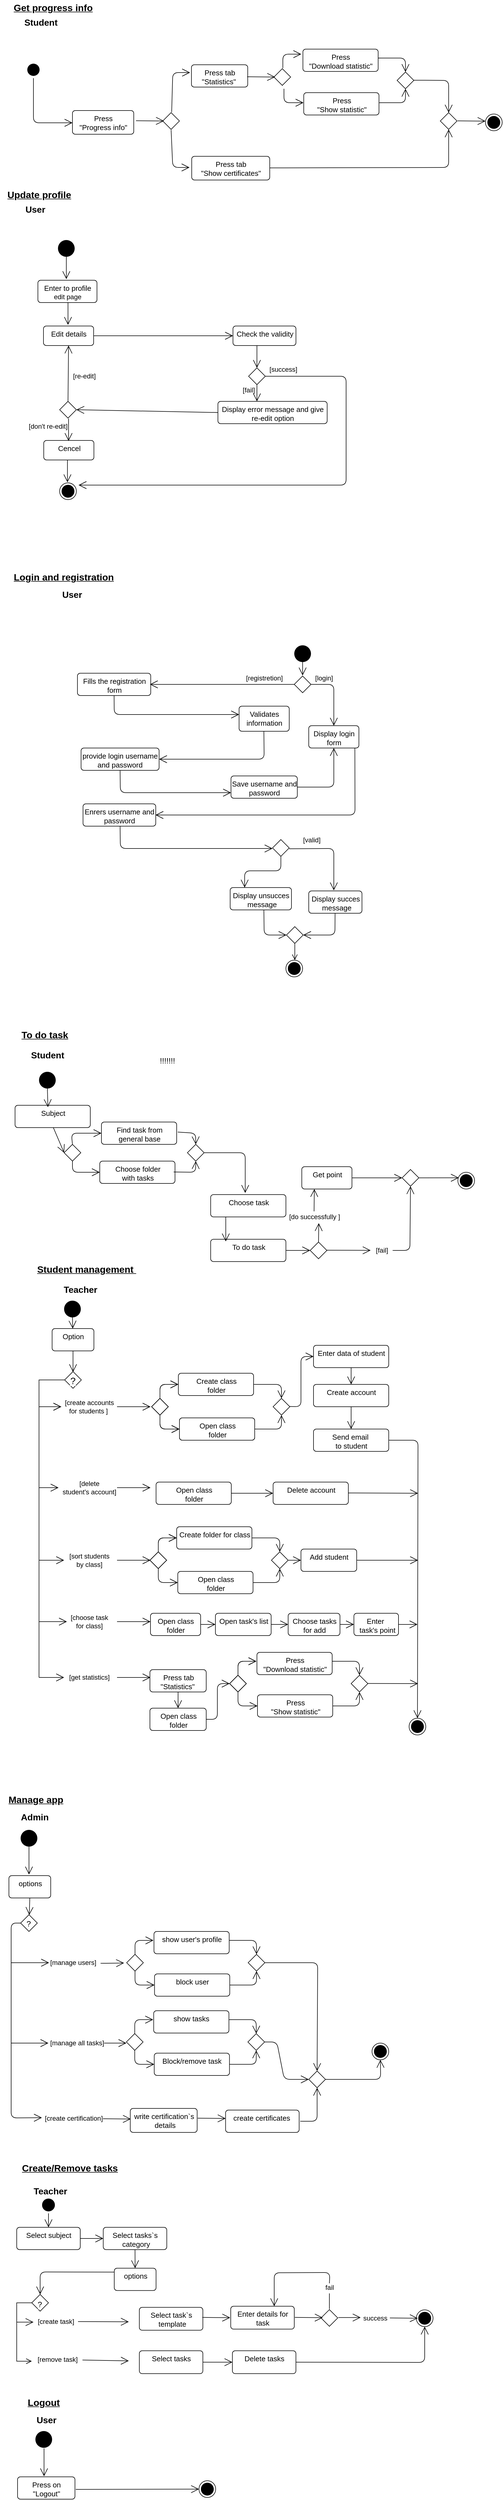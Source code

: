 <mxfile version="13.9.9" type="device"><diagram id="Y7B9aK5lZBNIiDhK0BC9" name="Page-1"><mxGraphModel dx="2055" dy="2887" grid="1" gridSize="10" guides="1" tooltips="1" connect="1" arrows="1" fold="1" page="1" pageScale="1" pageWidth="850" pageHeight="1100" math="0" shadow="0"><root><mxCell id="0"/><mxCell id="1" parent="0"/><mxCell id="WzMgxHClOCjAwmdGaGar-65" value="To do task" style="text;html=1;align=center;verticalAlign=middle;resizable=0;points=[];autosize=1;fontSize=17;fontStyle=5" parent="1" vertex="1"><mxGeometry y="520" width="100" height="30" as="geometry"/></mxCell><mxCell id="WzMgxHClOCjAwmdGaGar-66" value="Student" style="text;html=1;align=center;verticalAlign=middle;resizable=0;points=[];autosize=1;fontSize=16;fontStyle=1" parent="1" vertex="1"><mxGeometry x="20" y="560" width="70" height="20" as="geometry"/></mxCell><mxCell id="WzMgxHClOCjAwmdGaGar-67" value="" style="ellipse;fillColor=#000000;strokeColor=none;" parent="1" vertex="1"><mxGeometry x="40" y="600" width="30" height="30" as="geometry"/></mxCell><mxCell id="WzMgxHClOCjAwmdGaGar-68" value="&lt;span style=&quot;font-size: 13px&quot;&gt;Choose folder &lt;br&gt;with tasks&lt;/span&gt;" style="html=1;align=center;verticalAlign=top;rounded=1;absoluteArcSize=1;arcSize=10;dashed=0;" parent="1" vertex="1"><mxGeometry x="149" y="760" width="135" height="40" as="geometry"/></mxCell><mxCell id="WzMgxHClOCjAwmdGaGar-70" value="" style="endArrow=open;endFill=1;endSize=12;html=1;fontSize=17;exitX=0.5;exitY=1;exitDx=0;exitDy=0;entryX=0;entryY=0.5;entryDx=0;entryDy=0;" parent="1" source="zc9DQc9FA8VwTer05sgE-34" target="ANaYNXkmtepdd3xpxu27-92" edge="1"><mxGeometry width="160" relative="1" as="geometry"><mxPoint x="140" y="550" as="sourcePoint"/><mxPoint x="300" y="550" as="targetPoint"/><Array as="points"><mxPoint x="55" y="675"/></Array></mxGeometry></mxCell><mxCell id="WzMgxHClOCjAwmdGaGar-71" value="&lt;span style=&quot;font-size: 13px&quot;&gt;Choose task&lt;/span&gt;" style="html=1;align=center;verticalAlign=top;rounded=1;absoluteArcSize=1;arcSize=10;dashed=0;" parent="1" vertex="1"><mxGeometry x="348" y="820" width="135" height="40" as="geometry"/></mxCell><mxCell id="WzMgxHClOCjAwmdGaGar-72" value="&lt;span style=&quot;font-size: 13px&quot;&gt;To do task&lt;/span&gt;" style="html=1;align=center;verticalAlign=top;rounded=1;absoluteArcSize=1;arcSize=10;dashed=0;" parent="1" vertex="1"><mxGeometry x="348" y="900" width="135" height="40" as="geometry"/></mxCell><mxCell id="WzMgxHClOCjAwmdGaGar-73" value="" style="endArrow=open;endFill=1;endSize=12;html=1;fontSize=17;exitX=1;exitY=0.5;exitDx=0;exitDy=0;entryX=0.459;entryY=-0.075;entryDx=0;entryDy=0;entryPerimeter=0;" parent="1" source="ANaYNXkmtepdd3xpxu27-96" target="WzMgxHClOCjAwmdGaGar-71" edge="1"><mxGeometry width="160" relative="1" as="geometry"><mxPoint x="176.08" y="800" as="sourcePoint"/><mxPoint x="176.12" y="843.84" as="targetPoint"/><Array as="points"><mxPoint x="410" y="745"/></Array></mxGeometry></mxCell><mxCell id="WzMgxHClOCjAwmdGaGar-74" value="" style="endArrow=open;endFill=1;endSize=12;html=1;fontSize=17;exitX=0.5;exitY=1;exitDx=0;exitDy=0;entryX=0.204;entryY=0.096;entryDx=0;entryDy=0;entryPerimeter=0;" parent="1" edge="1"><mxGeometry width="160" relative="1" as="geometry"><mxPoint x="375.08" y="860" as="sourcePoint"/><mxPoint x="375.12" y="903.84" as="targetPoint"/></mxGeometry></mxCell><mxCell id="WzMgxHClOCjAwmdGaGar-75" value="" style="rhombus;labelBackgroundColor=#FFFFFF;strokeWidth=1;fillColor=none;fontSize=17;" parent="1" vertex="1"><mxGeometry x="526.5" y="905" width="30" height="30" as="geometry"/></mxCell><mxCell id="WzMgxHClOCjAwmdGaGar-77" value="" style="endArrow=open;endFill=1;endSize=12;html=1;fontSize=17;exitX=1;exitY=0.5;exitDx=0;exitDy=0;entryX=0;entryY=0.5;entryDx=0;entryDy=0;" parent="1" source="WzMgxHClOCjAwmdGaGar-72" target="WzMgxHClOCjAwmdGaGar-75" edge="1"><mxGeometry width="160" relative="1" as="geometry"><mxPoint x="431.5" y="910" as="sourcePoint"/><mxPoint x="591.5" y="910" as="targetPoint"/></mxGeometry></mxCell><mxCell id="WzMgxHClOCjAwmdGaGar-78" value="&lt;span style=&quot;font-size: 13px&quot;&gt;Get point&lt;/span&gt;" style="html=1;align=center;verticalAlign=top;rounded=1;absoluteArcSize=1;arcSize=10;dashed=0;" parent="1" vertex="1"><mxGeometry x="511.5" y="770" width="90" height="40" as="geometry"/></mxCell><mxCell id="WzMgxHClOCjAwmdGaGar-79" value="" style="endArrow=open;endFill=1;endSize=12;html=1;fontSize=17;exitX=0.5;exitY=0;exitDx=0;exitDy=0;entryX=0.25;entryY=1;entryDx=0;entryDy=0;" parent="1" source="WzMgxHClOCjAwmdGaGar-76" target="WzMgxHClOCjAwmdGaGar-78" edge="1"><mxGeometry width="160" relative="1" as="geometry"><mxPoint x="431.5" y="800" as="sourcePoint"/><mxPoint x="591.5" y="800" as="targetPoint"/></mxGeometry></mxCell><mxCell id="WzMgxHClOCjAwmdGaGar-76" value="[do successfully ]" style="text;html=1;align=center;verticalAlign=middle;resizable=0;points=[];autosize=1;" parent="1" vertex="1"><mxGeometry x="478.5" y="850" width="110" height="20" as="geometry"/></mxCell><mxCell id="WzMgxHClOCjAwmdGaGar-80" value="" style="endArrow=open;endFill=1;endSize=12;html=1;fontSize=17;exitX=0.5;exitY=0;exitDx=0;exitDy=0;entryX=0.577;entryY=1.058;entryDx=0;entryDy=0;entryPerimeter=0;" parent="1" source="WzMgxHClOCjAwmdGaGar-75" target="WzMgxHClOCjAwmdGaGar-76" edge="1"><mxGeometry width="160" relative="1" as="geometry"><mxPoint x="541.5" y="905" as="sourcePoint"/><mxPoint x="542" y="840" as="targetPoint"/></mxGeometry></mxCell><mxCell id="WzMgxHClOCjAwmdGaGar-81" value="" style="rhombus;labelBackgroundColor=#FFFFFF;strokeWidth=1;fillColor=none;fontSize=17;" parent="1" vertex="1"><mxGeometry x="691.5" y="775" width="30" height="30" as="geometry"/></mxCell><mxCell id="WzMgxHClOCjAwmdGaGar-82" value="" style="endArrow=open;endFill=1;endSize=12;html=1;fontSize=17;entryX=0;entryY=0.5;entryDx=0;entryDy=0;exitX=1;exitY=0.5;exitDx=0;exitDy=0;" parent="1" source="WzMgxHClOCjAwmdGaGar-78" target="WzMgxHClOCjAwmdGaGar-81" edge="1"><mxGeometry width="160" relative="1" as="geometry"><mxPoint x="451.5" y="800" as="sourcePoint"/><mxPoint x="611.5" y="800" as="targetPoint"/></mxGeometry></mxCell><mxCell id="WzMgxHClOCjAwmdGaGar-83" value="" style="endArrow=open;endFill=1;endSize=12;html=1;fontSize=17;exitX=1;exitY=0.5;exitDx=0;exitDy=0;entryX=0.5;entryY=1;entryDx=0;entryDy=0;" parent="1" source="WzMgxHClOCjAwmdGaGar-84" target="WzMgxHClOCjAwmdGaGar-81" edge="1"><mxGeometry width="160" relative="1" as="geometry"><mxPoint x="451.5" y="800" as="sourcePoint"/><mxPoint x="611.5" y="800" as="targetPoint"/><Array as="points"><mxPoint x="705.5" y="920"/></Array></mxGeometry></mxCell><mxCell id="WzMgxHClOCjAwmdGaGar-84" value="[fail]" style="text;html=1;align=center;verticalAlign=middle;resizable=0;points=[];autosize=1;" parent="1" vertex="1"><mxGeometry x="634.5" y="910" width="40" height="20" as="geometry"/></mxCell><mxCell id="WzMgxHClOCjAwmdGaGar-85" value="" style="endArrow=open;endFill=1;endSize=12;html=1;fontSize=17;exitX=1;exitY=0.5;exitDx=0;exitDy=0;entryX=0.011;entryY=0.492;entryDx=0;entryDy=0;entryPerimeter=0;" parent="1" target="WzMgxHClOCjAwmdGaGar-84" edge="1"><mxGeometry width="160" relative="1" as="geometry"><mxPoint x="556.5" y="919.58" as="sourcePoint"/><mxPoint x="591.5" y="919.58" as="targetPoint"/><Array as="points"/></mxGeometry></mxCell><mxCell id="WzMgxHClOCjAwmdGaGar-88" value="" style="ellipse;html=1;shape=endState;fillColor=#000000;strokeColor=#000000;labelBackgroundColor=#FFFFFF;fontSize=17;" parent="1" vertex="1"><mxGeometry x="791.5" y="780" width="30" height="30" as="geometry"/></mxCell><mxCell id="WzMgxHClOCjAwmdGaGar-89" value="" style="endArrow=open;endFill=1;endSize=12;html=1;fontSize=17;exitX=1;exitY=0.5;exitDx=0;exitDy=0;entryX=0.056;entryY=0.328;entryDx=0;entryDy=0;entryPerimeter=0;" parent="1" source="WzMgxHClOCjAwmdGaGar-81" target="WzMgxHClOCjAwmdGaGar-88" edge="1"><mxGeometry width="160" relative="1" as="geometry"><mxPoint x="451.5" y="800" as="sourcePoint"/><mxPoint x="611.5" y="800" as="targetPoint"/></mxGeometry></mxCell><mxCell id="WzMgxHClOCjAwmdGaGar-90" value="Student management&amp;nbsp;" style="text;html=1;align=center;verticalAlign=middle;resizable=0;points=[];autosize=1;fontSize=17;fontStyle=5" parent="1" vertex="1"><mxGeometry x="30" y="940" width="190" height="30" as="geometry"/></mxCell><mxCell id="WzMgxHClOCjAwmdGaGar-91" value="" style="ellipse;fillColor=#000000;strokeColor=none;labelBackgroundColor=#FFFFFF;fontSize=17;" parent="1" vertex="1"><mxGeometry x="85" y="1010" width="30" height="30" as="geometry"/></mxCell><mxCell id="WzMgxHClOCjAwmdGaGar-96" value="" style="endArrow=none;html=1;rounded=0;fontSize=17;exitX=0;exitY=0.5;exitDx=0;exitDy=0;" parent="1" edge="1" source="zc9DQc9FA8VwTer05sgE-29"><mxGeometry relative="1" as="geometry"><mxPoint x="39.75" y="1160" as="sourcePoint"/><mxPoint x="40" y="1685" as="targetPoint"/><Array as="points"><mxPoint x="40" y="1152"/></Array></mxGeometry></mxCell><mxCell id="WzMgxHClOCjAwmdGaGar-97" value="" style="endArrow=open;endFill=1;endSize=12;html=1;fontSize=17;" parent="1" source="WzMgxHClOCjAwmdGaGar-101" edge="1"><mxGeometry width="160" relative="1" as="geometry"><mxPoint x="40" y="1200" as="sourcePoint"/><mxPoint x="240" y="1200" as="targetPoint"/></mxGeometry></mxCell><mxCell id="WzMgxHClOCjAwmdGaGar-101" value="[create accounts &lt;br&gt;for students ]&amp;nbsp;" style="text;html=1;align=center;verticalAlign=middle;resizable=0;points=[];autosize=1;" parent="1" vertex="1"><mxGeometry x="80" y="1185" width="100" height="30" as="geometry"/></mxCell><mxCell id="WzMgxHClOCjAwmdGaGar-102" value="" style="endArrow=open;endFill=1;endSize=12;html=1;fontSize=17;" parent="1" target="WzMgxHClOCjAwmdGaGar-101" edge="1"><mxGeometry width="160" relative="1" as="geometry"><mxPoint x="40" y="1200" as="sourcePoint"/><mxPoint x="240" y="1200" as="targetPoint"/></mxGeometry></mxCell><mxCell id="WzMgxHClOCjAwmdGaGar-103" value="" style="rhombus;labelBackgroundColor=#FFFFFF;strokeWidth=1;fillColor=none;fontSize=17;" parent="1" vertex="1"><mxGeometry x="242" y="1185" width="30" height="30" as="geometry"/></mxCell><mxCell id="WzMgxHClOCjAwmdGaGar-104" value="&lt;span style=&quot;font-size: 13px&quot;&gt;Choose folder&lt;/span&gt;" style="html=1;align=center;verticalAlign=top;rounded=1;absoluteArcSize=1;arcSize=10;dashed=0;" parent="1" vertex="1"><mxGeometry x="292" y="1220" width="135" height="40" as="geometry"/></mxCell><mxCell id="WzMgxHClOCjAwmdGaGar-106" value="&lt;span style=&quot;font-size: 13px&quot;&gt;Create class&lt;/span&gt;&lt;br style=&quot;font-size: 13px&quot;&gt;&lt;span style=&quot;font-size: 13px&quot;&gt;folder&lt;/span&gt;" style="html=1;align=center;verticalAlign=top;rounded=1;absoluteArcSize=1;arcSize=10;dashed=0;" parent="1" vertex="1"><mxGeometry x="290" y="1140" width="135" height="40" as="geometry"/></mxCell><mxCell id="WzMgxHClOCjAwmdGaGar-107" value="" style="endArrow=open;endFill=1;endSize=12;html=1;fontSize=17;exitX=0.5;exitY=0;exitDx=0;exitDy=0;entryX=0;entryY=0.5;entryDx=0;entryDy=0;" parent="1" source="WzMgxHClOCjAwmdGaGar-103" target="WzMgxHClOCjAwmdGaGar-106" edge="1"><mxGeometry width="160" relative="1" as="geometry"><mxPoint x="130" y="1160" as="sourcePoint"/><mxPoint x="290" y="1160" as="targetPoint"/><Array as="points"><mxPoint x="257" y="1160"/></Array></mxGeometry></mxCell><mxCell id="WzMgxHClOCjAwmdGaGar-108" value="" style="endArrow=open;endFill=1;endSize=12;html=1;fontSize=17;exitX=0.5;exitY=1;exitDx=0;exitDy=0;entryX=0;entryY=0.5;entryDx=0;entryDy=0;" parent="1" source="WzMgxHClOCjAwmdGaGar-103" target="WzMgxHClOCjAwmdGaGar-104" edge="1"><mxGeometry width="160" relative="1" as="geometry"><mxPoint x="130" y="1160" as="sourcePoint"/><mxPoint x="290" y="1160" as="targetPoint"/><Array as="points"><mxPoint x="257" y="1240"/></Array></mxGeometry></mxCell><mxCell id="WzMgxHClOCjAwmdGaGar-109" value="" style="rhombus;labelBackgroundColor=#FFFFFF;strokeWidth=1;fillColor=none;fontSize=17;" parent="1" vertex="1"><mxGeometry x="460" y="1185" width="30" height="30" as="geometry"/></mxCell><mxCell id="WzMgxHClOCjAwmdGaGar-110" value="" style="endArrow=open;endFill=1;endSize=12;html=1;fontSize=17;exitX=1;exitY=0.5;exitDx=0;exitDy=0;entryX=0.5;entryY=0;entryDx=0;entryDy=0;" parent="1" source="WzMgxHClOCjAwmdGaGar-106" target="WzMgxHClOCjAwmdGaGar-109" edge="1"><mxGeometry width="160" relative="1" as="geometry"><mxPoint x="130" y="1160" as="sourcePoint"/><mxPoint x="290" y="1160" as="targetPoint"/><Array as="points"><mxPoint x="475" y="1160"/></Array></mxGeometry></mxCell><mxCell id="WzMgxHClOCjAwmdGaGar-111" value="" style="endArrow=open;endFill=1;endSize=12;html=1;fontSize=17;exitX=1;exitY=0.5;exitDx=0;exitDy=0;entryX=0.5;entryY=1;entryDx=0;entryDy=0;" parent="1" source="WzMgxHClOCjAwmdGaGar-104" target="WzMgxHClOCjAwmdGaGar-109" edge="1"><mxGeometry width="160" relative="1" as="geometry"><mxPoint x="130" y="1160" as="sourcePoint"/><mxPoint x="290" y="1160" as="targetPoint"/><Array as="points"><mxPoint x="475" y="1240"/></Array></mxGeometry></mxCell><mxCell id="WzMgxHClOCjAwmdGaGar-112" value="&lt;span style=&quot;font-size: 13px&quot;&gt;Enter data of student&lt;/span&gt;" style="html=1;align=center;verticalAlign=top;rounded=1;absoluteArcSize=1;arcSize=10;dashed=0;" parent="1" vertex="1"><mxGeometry x="532.5" y="1090" width="135" height="40" as="geometry"/></mxCell><mxCell id="WzMgxHClOCjAwmdGaGar-114" value="" style="endArrow=open;endFill=1;endSize=12;html=1;fontSize=17;entryX=0;entryY=0.5;entryDx=0;entryDy=0;" parent="1" target="WzMgxHClOCjAwmdGaGar-112" edge="1"><mxGeometry width="160" relative="1" as="geometry"><mxPoint x="490" y="1199.58" as="sourcePoint"/><mxPoint x="550" y="1199.58" as="targetPoint"/><Array as="points"><mxPoint x="510" y="1200"/><mxPoint x="510" y="1110"/></Array></mxGeometry></mxCell><mxCell id="WzMgxHClOCjAwmdGaGar-115" value="" style="endArrow=open;endFill=1;endSize=12;html=1;fontSize=17;" parent="1" edge="1"><mxGeometry width="160" relative="1" as="geometry"><mxPoint x="40" y="1200" as="sourcePoint"/><mxPoint x="80" y="1200" as="targetPoint"/></mxGeometry></mxCell><mxCell id="WzMgxHClOCjAwmdGaGar-117" value="" style="endArrow=open;endFill=1;endSize=12;html=1;fontSize=17;" parent="1" edge="1"><mxGeometry width="160" relative="1" as="geometry"><mxPoint x="180" y="1345" as="sourcePoint"/><mxPoint x="240" y="1345" as="targetPoint"/></mxGeometry></mxCell><mxCell id="WzMgxHClOCjAwmdGaGar-118" value="" style="endArrow=open;endFill=1;endSize=12;html=1;fontSize=17;" parent="1" target="WzMgxHClOCjAwmdGaGar-119" edge="1"><mxGeometry width="160" relative="1" as="geometry"><mxPoint x="40" y="1345" as="sourcePoint"/><mxPoint x="240" y="1345" as="targetPoint"/></mxGeometry></mxCell><mxCell id="WzMgxHClOCjAwmdGaGar-119" value="[delete &lt;br&gt;student's account]" style="text;html=1;align=center;verticalAlign=middle;resizable=0;points=[];autosize=1;" parent="1" vertex="1"><mxGeometry x="75" y="1330" width="110" height="30" as="geometry"/></mxCell><mxCell id="WzMgxHClOCjAwmdGaGar-120" value="" style="endArrow=open;endFill=1;endSize=12;html=1;fontSize=17;" parent="1" edge="1"><mxGeometry width="160" relative="1" as="geometry"><mxPoint x="180" y="1475" as="sourcePoint"/><mxPoint x="240" y="1475" as="targetPoint"/></mxGeometry></mxCell><mxCell id="WzMgxHClOCjAwmdGaGar-121" value="" style="endArrow=open;endFill=1;endSize=12;html=1;fontSize=17;" parent="1" target="WzMgxHClOCjAwmdGaGar-122" edge="1"><mxGeometry width="160" relative="1" as="geometry"><mxPoint x="40" y="1475" as="sourcePoint"/><mxPoint x="240" y="1475" as="targetPoint"/></mxGeometry></mxCell><mxCell id="WzMgxHClOCjAwmdGaGar-122" value="[sort students&lt;br&gt;by class]" style="text;html=1;align=center;verticalAlign=middle;resizable=0;points=[];autosize=1;" parent="1" vertex="1"><mxGeometry x="85" y="1460" width="90" height="30" as="geometry"/></mxCell><mxCell id="WzMgxHClOCjAwmdGaGar-123" value="&lt;span style=&quot;font-size: 13px&quot;&gt;Delete account&lt;br&gt;&lt;/span&gt;" style="html=1;align=center;verticalAlign=top;rounded=1;absoluteArcSize=1;arcSize=10;dashed=0;" parent="1" vertex="1"><mxGeometry x="460" y="1335" width="135" height="40" as="geometry"/></mxCell><mxCell id="WzMgxHClOCjAwmdGaGar-124" value="&lt;span style=&quot;font-size: 13px&quot;&gt;Create account&lt;/span&gt;" style="html=1;align=center;verticalAlign=top;rounded=1;absoluteArcSize=1;arcSize=10;dashed=0;" parent="1" vertex="1"><mxGeometry x="532.5" y="1160" width="135" height="40" as="geometry"/></mxCell><mxCell id="WzMgxHClOCjAwmdGaGar-125" value="&lt;span style=&quot;font-size: 13px&quot;&gt;Send email&amp;nbsp;&lt;br&gt;to student&lt;br&gt;&lt;/span&gt;" style="html=1;align=center;verticalAlign=top;rounded=1;absoluteArcSize=1;arcSize=10;dashed=0;" parent="1" vertex="1"><mxGeometry x="532.5" y="1240" width="135" height="40" as="geometry"/></mxCell><mxCell id="WzMgxHClOCjAwmdGaGar-126" value="" style="endArrow=open;endFill=1;endSize=12;html=1;fontSize=17;exitX=0.5;exitY=1;exitDx=0;exitDy=0;" parent="1" source="WzMgxHClOCjAwmdGaGar-112" target="WzMgxHClOCjAwmdGaGar-124" edge="1"><mxGeometry width="160" relative="1" as="geometry"><mxPoint x="400" y="1270" as="sourcePoint"/><mxPoint x="560" y="1270" as="targetPoint"/></mxGeometry></mxCell><mxCell id="WzMgxHClOCjAwmdGaGar-127" value="" style="endArrow=open;endFill=1;endSize=12;html=1;fontSize=17;exitX=0.5;exitY=1;exitDx=0;exitDy=0;entryX=0.5;entryY=0;entryDx=0;entryDy=0;" parent="1" source="WzMgxHClOCjAwmdGaGar-124" target="WzMgxHClOCjAwmdGaGar-125" edge="1"><mxGeometry width="160" relative="1" as="geometry"><mxPoint x="610" y="1140" as="sourcePoint"/><mxPoint x="610" y="1170" as="targetPoint"/></mxGeometry></mxCell><mxCell id="WzMgxHClOCjAwmdGaGar-132" value="&lt;span style=&quot;font-size: 13px&quot;&gt;Open class&lt;/span&gt;&lt;br style=&quot;font-size: 13px&quot;&gt;&lt;span style=&quot;font-size: 13px&quot;&gt;folder&lt;/span&gt;&lt;span style=&quot;font-size: 13px&quot;&gt;&lt;br&gt;&lt;/span&gt;" style="html=1;align=center;verticalAlign=top;rounded=1;absoluteArcSize=1;arcSize=10;dashed=0;" parent="1" vertex="1"><mxGeometry x="250" y="1335" width="135" height="40" as="geometry"/></mxCell><mxCell id="WzMgxHClOCjAwmdGaGar-133" value="" style="endArrow=open;endFill=1;endSize=12;html=1;fontSize=17;exitX=1;exitY=0.5;exitDx=0;exitDy=0;entryX=0;entryY=0.5;entryDx=0;entryDy=0;" parent="1" source="WzMgxHClOCjAwmdGaGar-132" target="WzMgxHClOCjAwmdGaGar-123" edge="1"><mxGeometry width="160" relative="1" as="geometry"><mxPoint x="170" y="1270" as="sourcePoint"/><mxPoint x="330" y="1270" as="targetPoint"/></mxGeometry></mxCell><mxCell id="WzMgxHClOCjAwmdGaGar-136" value="" style="endArrow=open;endFill=1;endSize=12;html=1;fontSize=17;" parent="1" edge="1"><mxGeometry width="160" relative="1" as="geometry"><mxPoint x="180" y="1585" as="sourcePoint"/><mxPoint x="240" y="1585" as="targetPoint"/></mxGeometry></mxCell><mxCell id="WzMgxHClOCjAwmdGaGar-137" value="" style="endArrow=open;endFill=1;endSize=12;html=1;fontSize=17;" parent="1" target="WzMgxHClOCjAwmdGaGar-138" edge="1"><mxGeometry width="160" relative="1" as="geometry"><mxPoint x="40" y="1585" as="sourcePoint"/><mxPoint x="240" y="1585" as="targetPoint"/></mxGeometry></mxCell><mxCell id="WzMgxHClOCjAwmdGaGar-138" value="[choose task &lt;br&gt;for class]" style="text;html=1;align=center;verticalAlign=middle;resizable=0;points=[];autosize=1;" parent="1" vertex="1"><mxGeometry x="90" y="1570" width="80" height="30" as="geometry"/></mxCell><mxCell id="WzMgxHClOCjAwmdGaGar-139" value="" style="endArrow=open;endFill=1;endSize=12;html=1;fontSize=17;" parent="1" edge="1"><mxGeometry width="160" relative="1" as="geometry"><mxPoint x="180" y="1685" as="sourcePoint"/><mxPoint x="240" y="1685" as="targetPoint"/></mxGeometry></mxCell><mxCell id="WzMgxHClOCjAwmdGaGar-140" value="" style="endArrow=open;endFill=1;endSize=12;html=1;fontSize=17;" parent="1" target="WzMgxHClOCjAwmdGaGar-141" edge="1"><mxGeometry width="160" relative="1" as="geometry"><mxPoint x="40" y="1685" as="sourcePoint"/><mxPoint x="240" y="1685" as="targetPoint"/></mxGeometry></mxCell><mxCell id="WzMgxHClOCjAwmdGaGar-141" value="[get statistics]" style="text;html=1;align=center;verticalAlign=middle;resizable=0;points=[];autosize=1;" parent="1" vertex="1"><mxGeometry x="85" y="1675" width="90" height="20" as="geometry"/></mxCell><mxCell id="WzMgxHClOCjAwmdGaGar-142" value="" style="rhombus;labelBackgroundColor=#FFFFFF;strokeWidth=1;fillColor=none;fontSize=17;" parent="1" vertex="1"><mxGeometry x="242" y="1185" width="30" height="30" as="geometry"/></mxCell><mxCell id="WzMgxHClOCjAwmdGaGar-143" value="" style="endArrow=open;endFill=1;endSize=12;html=1;fontSize=17;exitX=0.5;exitY=0;exitDx=0;exitDy=0;entryX=0;entryY=0.5;entryDx=0;entryDy=0;" parent="1" source="WzMgxHClOCjAwmdGaGar-142" edge="1"><mxGeometry width="160" relative="1" as="geometry"><mxPoint x="130" y="1160" as="sourcePoint"/><mxPoint x="290" y="1160" as="targetPoint"/><Array as="points"><mxPoint x="257" y="1160"/></Array></mxGeometry></mxCell><mxCell id="WzMgxHClOCjAwmdGaGar-144" value="" style="endArrow=open;endFill=1;endSize=12;html=1;fontSize=17;exitX=0.5;exitY=1;exitDx=0;exitDy=0;entryX=0;entryY=0.5;entryDx=0;entryDy=0;" parent="1" source="WzMgxHClOCjAwmdGaGar-142" target="WzMgxHClOCjAwmdGaGar-145" edge="1"><mxGeometry width="160" relative="1" as="geometry"><mxPoint x="130" y="1160" as="sourcePoint"/><mxPoint x="290" y="1160" as="targetPoint"/><Array as="points"><mxPoint x="257" y="1240"/></Array></mxGeometry></mxCell><mxCell id="WzMgxHClOCjAwmdGaGar-145" value="&lt;span style=&quot;font-size: 13px&quot;&gt;Open class&lt;/span&gt;&lt;br style=&quot;font-size: 13px&quot;&gt;&lt;span style=&quot;font-size: 13px&quot;&gt;folder&lt;/span&gt;&lt;span style=&quot;font-size: 13px&quot;&gt;&lt;br&gt;&lt;/span&gt;" style="html=1;align=center;verticalAlign=top;rounded=1;absoluteArcSize=1;arcSize=10;dashed=0;" parent="1" vertex="1"><mxGeometry x="292" y="1220" width="135" height="40" as="geometry"/></mxCell><mxCell id="WzMgxHClOCjAwmdGaGar-146" value="&lt;span style=&quot;font-size: 13px&quot;&gt;Create folder for class&lt;/span&gt;" style="html=1;align=center;verticalAlign=top;rounded=1;absoluteArcSize=1;arcSize=10;dashed=0;" parent="1" vertex="1"><mxGeometry x="287" y="1415" width="135" height="40" as="geometry"/></mxCell><mxCell id="WzMgxHClOCjAwmdGaGar-158" value="" style="edgeStyle=orthogonalEdgeStyle;curved=1;orthogonalLoop=1;jettySize=auto;html=1;endArrow=none;endFill=0;fontSize=17;" parent="1" source="WzMgxHClOCjAwmdGaGar-147" target="WzMgxHClOCjAwmdGaGar-154" edge="1"><mxGeometry relative="1" as="geometry"/></mxCell><mxCell id="WzMgxHClOCjAwmdGaGar-147" value="" style="rhombus;labelBackgroundColor=#FFFFFF;strokeWidth=1;fillColor=none;fontSize=17;" parent="1" vertex="1"><mxGeometry x="457" y="1460" width="30" height="30" as="geometry"/></mxCell><mxCell id="WzMgxHClOCjAwmdGaGar-148" value="" style="endArrow=open;endFill=1;endSize=12;html=1;fontSize=17;exitX=1;exitY=0.5;exitDx=0;exitDy=0;entryX=0.5;entryY=0;entryDx=0;entryDy=0;" parent="1" source="WzMgxHClOCjAwmdGaGar-146" target="WzMgxHClOCjAwmdGaGar-147" edge="1"><mxGeometry width="160" relative="1" as="geometry"><mxPoint x="127" y="1435" as="sourcePoint"/><mxPoint x="287" y="1435" as="targetPoint"/><Array as="points"><mxPoint x="472" y="1435"/></Array></mxGeometry></mxCell><mxCell id="WzMgxHClOCjAwmdGaGar-149" value="" style="endArrow=open;endFill=1;endSize=12;html=1;fontSize=17;exitX=1;exitY=0.5;exitDx=0;exitDy=0;entryX=0.5;entryY=1;entryDx=0;entryDy=0;" parent="1" target="WzMgxHClOCjAwmdGaGar-147" edge="1"><mxGeometry width="160" relative="1" as="geometry"><mxPoint x="424" y="1515" as="sourcePoint"/><mxPoint x="287" y="1435" as="targetPoint"/><Array as="points"><mxPoint x="472" y="1515"/></Array></mxGeometry></mxCell><mxCell id="WzMgxHClOCjAwmdGaGar-150" value="" style="rhombus;labelBackgroundColor=#FFFFFF;strokeWidth=1;fillColor=none;fontSize=17;" parent="1" vertex="1"><mxGeometry x="239" y="1460" width="30" height="30" as="geometry"/></mxCell><mxCell id="WzMgxHClOCjAwmdGaGar-151" value="" style="endArrow=open;endFill=1;endSize=12;html=1;fontSize=17;exitX=0.5;exitY=0;exitDx=0;exitDy=0;entryX=0;entryY=0.5;entryDx=0;entryDy=0;" parent="1" source="WzMgxHClOCjAwmdGaGar-150" edge="1"><mxGeometry width="160" relative="1" as="geometry"><mxPoint x="127" y="1435" as="sourcePoint"/><mxPoint x="287" y="1435" as="targetPoint"/><Array as="points"><mxPoint x="254" y="1435"/></Array></mxGeometry></mxCell><mxCell id="WzMgxHClOCjAwmdGaGar-152" value="" style="endArrow=open;endFill=1;endSize=12;html=1;fontSize=17;exitX=0.5;exitY=1;exitDx=0;exitDy=0;entryX=0;entryY=0.5;entryDx=0;entryDy=0;" parent="1" source="WzMgxHClOCjAwmdGaGar-150" target="WzMgxHClOCjAwmdGaGar-153" edge="1"><mxGeometry width="160" relative="1" as="geometry"><mxPoint x="127" y="1435" as="sourcePoint"/><mxPoint x="287" y="1435" as="targetPoint"/><Array as="points"><mxPoint x="254" y="1515"/></Array></mxGeometry></mxCell><mxCell id="WzMgxHClOCjAwmdGaGar-153" value="&lt;span style=&quot;font-size: 13px&quot;&gt;Open class&lt;/span&gt;&lt;br style=&quot;font-size: 13px&quot;&gt;&lt;span style=&quot;font-size: 13px&quot;&gt;folder&lt;/span&gt;&lt;span style=&quot;font-size: 13px&quot;&gt;&lt;br&gt;&lt;/span&gt;" style="html=1;align=center;verticalAlign=top;rounded=1;absoluteArcSize=1;arcSize=10;dashed=0;" parent="1" vertex="1"><mxGeometry x="289" y="1495" width="135" height="40" as="geometry"/></mxCell><mxCell id="WzMgxHClOCjAwmdGaGar-154" value="&lt;span style=&quot;font-size: 13px&quot;&gt;Add student&lt;br&gt;&lt;/span&gt;" style="html=1;align=center;verticalAlign=top;rounded=1;absoluteArcSize=1;arcSize=10;dashed=0;" parent="1" vertex="1"><mxGeometry x="510" y="1455" width="100" height="40" as="geometry"/></mxCell><mxCell id="WzMgxHClOCjAwmdGaGar-155" value="" style="endArrow=open;endFill=1;endSize=12;html=1;fontSize=17;exitX=1;exitY=0.5;exitDx=0;exitDy=0;entryX=0;entryY=0.5;entryDx=0;entryDy=0;" parent="1" target="WzMgxHClOCjAwmdGaGar-154" edge="1"><mxGeometry width="160" relative="1" as="geometry"><mxPoint x="487" y="1475" as="sourcePoint"/><mxPoint x="432" y="1390" as="targetPoint"/></mxGeometry></mxCell><mxCell id="WzMgxHClOCjAwmdGaGar-156" value="&lt;span style=&quot;font-size: 13px&quot;&gt;Open class&lt;/span&gt;&lt;br style=&quot;font-size: 13px&quot;&gt;&lt;span style=&quot;font-size: 13px&quot;&gt;folder&lt;/span&gt;&lt;span style=&quot;font-size: 13px&quot;&gt;&lt;br&gt;&lt;/span&gt;" style="html=1;align=center;verticalAlign=top;rounded=1;absoluteArcSize=1;arcSize=10;dashed=0;" parent="1" vertex="1"><mxGeometry x="240" y="1570" width="90" height="40" as="geometry"/></mxCell><mxCell id="WzMgxHClOCjAwmdGaGar-157" value="&lt;span style=&quot;font-size: 13px&quot;&gt;Open task's list&lt;br&gt;&lt;/span&gt;" style="html=1;align=center;verticalAlign=top;rounded=1;absoluteArcSize=1;arcSize=10;dashed=0;" parent="1" vertex="1"><mxGeometry x="356.5" y="1570" width="100" height="40" as="geometry"/></mxCell><mxCell id="WzMgxHClOCjAwmdGaGar-160" value="" style="endArrow=open;endFill=1;endSize=12;html=1;fontSize=17;exitX=1;exitY=0.5;exitDx=0;exitDy=0;" parent="1" source="WzMgxHClOCjAwmdGaGar-156" target="WzMgxHClOCjAwmdGaGar-157" edge="1"><mxGeometry width="160" relative="1" as="geometry"><mxPoint x="339" y="1584.58" as="sourcePoint"/><mxPoint x="380" y="1585" as="targetPoint"/></mxGeometry></mxCell><mxCell id="WzMgxHClOCjAwmdGaGar-161" value="&lt;span style=&quot;font-size: 13px&quot;&gt;Choose tasks&lt;br&gt;for add&lt;br&gt;&lt;/span&gt;" style="html=1;align=center;verticalAlign=top;rounded=1;absoluteArcSize=1;arcSize=10;dashed=0;" parent="1" vertex="1"><mxGeometry x="487" y="1570" width="93" height="40" as="geometry"/></mxCell><mxCell id="WzMgxHClOCjAwmdGaGar-162" value="" style="endArrow=open;endFill=1;endSize=12;html=1;fontSize=17;exitX=1;exitY=0.5;exitDx=0;exitDy=0;" parent="1" source="WzMgxHClOCjAwmdGaGar-157" target="WzMgxHClOCjAwmdGaGar-161" edge="1"><mxGeometry width="160" relative="1" as="geometry"><mxPoint x="484.0" y="1584.58" as="sourcePoint"/><mxPoint x="525" y="1585" as="targetPoint"/></mxGeometry></mxCell><mxCell id="WzMgxHClOCjAwmdGaGar-165" value="" style="endArrow=open;endFill=1;endSize=12;html=1;fontSize=17;exitX=0.5;exitY=0;exitDx=0;exitDy=0;entryX=0;entryY=0.5;entryDx=0;entryDy=0;" parent="1" source="WzMgxHClOCjAwmdGaGar-166" edge="1"><mxGeometry width="160" relative="1" as="geometry"><mxPoint x="127" y="1435" as="sourcePoint"/><mxPoint x="287" y="1435" as="targetPoint"/><Array as="points"><mxPoint x="254" y="1435"/></Array></mxGeometry></mxCell><mxCell id="WzMgxHClOCjAwmdGaGar-166" value="" style="rhombus;labelBackgroundColor=#FFFFFF;strokeWidth=1;fillColor=none;fontSize=17;" parent="1" vertex="1"><mxGeometry x="239" y="1460" width="30" height="30" as="geometry"/></mxCell><mxCell id="WzMgxHClOCjAwmdGaGar-167" value="" style="rhombus;labelBackgroundColor=#FFFFFF;strokeWidth=1;fillColor=none;fontSize=17;" parent="1" vertex="1"><mxGeometry x="600" y="1681" width="30" height="30" as="geometry"/></mxCell><mxCell id="WzMgxHClOCjAwmdGaGar-168" value="" style="endArrow=open;endFill=1;endSize=12;html=1;fontSize=17;exitX=1;exitY=0.5;exitDx=0;exitDy=0;entryX=0.5;entryY=0;entryDx=0;entryDy=0;" parent="1" target="WzMgxHClOCjAwmdGaGar-167" edge="1"><mxGeometry width="160" relative="1" as="geometry"><mxPoint x="565" y="1656" as="sourcePoint"/><mxPoint x="430" y="1656" as="targetPoint"/><Array as="points"><mxPoint x="615" y="1656"/></Array></mxGeometry></mxCell><mxCell id="WzMgxHClOCjAwmdGaGar-169" value="" style="endArrow=open;endFill=1;endSize=12;html=1;fontSize=17;exitX=1;exitY=0.5;exitDx=0;exitDy=0;entryX=0.5;entryY=1;entryDx=0;entryDy=0;" parent="1" target="WzMgxHClOCjAwmdGaGar-167" edge="1"><mxGeometry width="160" relative="1" as="geometry"><mxPoint x="567" y="1736" as="sourcePoint"/><mxPoint x="430" y="1656" as="targetPoint"/><Array as="points"><mxPoint x="615" y="1736"/></Array></mxGeometry></mxCell><mxCell id="WzMgxHClOCjAwmdGaGar-170" value="" style="endArrow=open;endFill=1;endSize=12;html=1;fontSize=17;exitX=0.5;exitY=1;exitDx=0;exitDy=0;entryX=0;entryY=0.5;entryDx=0;entryDy=0;" parent="1" target="WzMgxHClOCjAwmdGaGar-171" edge="1"><mxGeometry width="160" relative="1" as="geometry"><mxPoint x="397.0" y="1711" as="sourcePoint"/><mxPoint x="430" y="1656" as="targetPoint"/><Array as="points"><mxPoint x="397" y="1736"/></Array></mxGeometry></mxCell><mxCell id="WzMgxHClOCjAwmdGaGar-171" value="&lt;span style=&quot;font-size: 13px&quot;&gt;Press &lt;br&gt;&quot;Show statistic&quot;&lt;br&gt;&lt;/span&gt;" style="html=1;align=center;verticalAlign=top;rounded=1;absoluteArcSize=1;arcSize=10;dashed=0;" parent="1" vertex="1"><mxGeometry x="432" y="1716" width="135" height="40" as="geometry"/></mxCell><mxCell id="WzMgxHClOCjAwmdGaGar-172" value="" style="endArrow=open;endFill=1;endSize=12;html=1;fontSize=17;exitX=0.5;exitY=0;exitDx=0;exitDy=0;entryX=0;entryY=0.5;entryDx=0;entryDy=0;" parent="1" source="WzMgxHClOCjAwmdGaGar-173" edge="1"><mxGeometry width="160" relative="1" as="geometry"><mxPoint x="270" y="1656" as="sourcePoint"/><mxPoint x="430" y="1656" as="targetPoint"/><Array as="points"><mxPoint x="397" y="1656"/></Array></mxGeometry></mxCell><mxCell id="WzMgxHClOCjAwmdGaGar-173" value="" style="rhombus;labelBackgroundColor=#FFFFFF;strokeWidth=1;fillColor=none;fontSize=17;" parent="1" vertex="1"><mxGeometry x="382" y="1681" width="30" height="30" as="geometry"/></mxCell><mxCell id="WzMgxHClOCjAwmdGaGar-174" value="&lt;span style=&quot;font-size: 13px&quot;&gt;Press &lt;br&gt;&quot;Download statistic&quot;&lt;/span&gt;" style="html=1;align=center;verticalAlign=top;rounded=1;absoluteArcSize=1;arcSize=10;dashed=0;" parent="1" vertex="1"><mxGeometry x="431" y="1640" width="135" height="40" as="geometry"/></mxCell><mxCell id="WzMgxHClOCjAwmdGaGar-175" value="&lt;span style=&quot;font-size: 13px&quot;&gt;Press tab &lt;br&gt;&quot;Statistics&quot;&amp;nbsp;&lt;br&gt;&lt;/span&gt;" style="html=1;align=center;verticalAlign=top;rounded=1;absoluteArcSize=1;arcSize=10;dashed=0;" parent="1" vertex="1"><mxGeometry x="239" y="1671" width="101" height="40" as="geometry"/></mxCell><mxCell id="WzMgxHClOCjAwmdGaGar-176" value="&lt;span style=&quot;font-size: 13px&quot;&gt;Open class&lt;br&gt;folder&lt;/span&gt;&lt;span style=&quot;font-size: 13px&quot;&gt;&lt;br&gt;&lt;/span&gt;" style="html=1;align=center;verticalAlign=top;rounded=1;absoluteArcSize=1;arcSize=10;dashed=0;" parent="1" vertex="1"><mxGeometry x="239" y="1740" width="101" height="40" as="geometry"/></mxCell><mxCell id="WzMgxHClOCjAwmdGaGar-177" value="" style="endArrow=open;endFill=1;endSize=12;html=1;fontSize=17;exitX=0.5;exitY=1;exitDx=0;exitDy=0;entryX=0.5;entryY=0;entryDx=0;entryDy=0;" parent="1" source="WzMgxHClOCjAwmdGaGar-175" target="WzMgxHClOCjAwmdGaGar-176" edge="1"><mxGeometry width="160" relative="1" as="geometry"><mxPoint x="170" y="1660" as="sourcePoint"/><mxPoint x="330" y="1660" as="targetPoint"/></mxGeometry></mxCell><mxCell id="WzMgxHClOCjAwmdGaGar-178" value="" style="endArrow=open;endFill=1;endSize=12;html=1;fontSize=17;exitX=1;exitY=0.5;exitDx=0;exitDy=0;entryX=0;entryY=0.5;entryDx=0;entryDy=0;" parent="1" source="WzMgxHClOCjAwmdGaGar-176" target="WzMgxHClOCjAwmdGaGar-173" edge="1"><mxGeometry width="160" relative="1" as="geometry"><mxPoint x="170" y="1660" as="sourcePoint"/><mxPoint x="330" y="1660" as="targetPoint"/><Array as="points"><mxPoint x="360" y="1760"/><mxPoint x="360" y="1696"/></Array></mxGeometry></mxCell><mxCell id="WzMgxHClOCjAwmdGaGar-179" value="" style="endArrow=open;endFill=1;endSize=12;html=1;fontSize=17;exitX=1;exitY=0.5;exitDx=0;exitDy=0;" parent="1" source="WzMgxHClOCjAwmdGaGar-125" target="WzMgxHClOCjAwmdGaGar-185" edge="1"><mxGeometry width="160" relative="1" as="geometry"><mxPoint x="470" y="1260" as="sourcePoint"/><mxPoint x="720" y="1810" as="targetPoint"/><Array as="points"><mxPoint x="720" y="1260"/></Array></mxGeometry></mxCell><mxCell id="WzMgxHClOCjAwmdGaGar-180" value="" style="endArrow=open;endFill=1;endSize=12;html=1;fontSize=17;" parent="1" edge="1"><mxGeometry width="160" relative="1" as="geometry"><mxPoint x="595" y="1354.5" as="sourcePoint"/><mxPoint x="720" y="1355" as="targetPoint"/></mxGeometry></mxCell><mxCell id="WzMgxHClOCjAwmdGaGar-181" value="" style="endArrow=open;endFill=1;endSize=12;html=1;fontSize=17;" parent="1" edge="1"><mxGeometry width="160" relative="1" as="geometry"><mxPoint x="610" y="1475" as="sourcePoint"/><mxPoint x="720" y="1475" as="targetPoint"/></mxGeometry></mxCell><mxCell id="WzMgxHClOCjAwmdGaGar-182" value="" style="endArrow=open;endFill=1;endSize=12;html=1;fontSize=17;" parent="1" source="MUSNaQIOQvy7g5YRP21i-15" edge="1"><mxGeometry width="160" relative="1" as="geometry"><mxPoint x="630" y="1584.71" as="sourcePoint"/><mxPoint x="719" y="1590" as="targetPoint"/></mxGeometry></mxCell><mxCell id="WzMgxHClOCjAwmdGaGar-183" value="" style="endArrow=open;endFill=1;endSize=12;html=1;fontSize=17;" parent="1" edge="1"><mxGeometry width="160" relative="1" as="geometry"><mxPoint x="630" y="1695.71" as="sourcePoint"/><mxPoint x="720" y="1696" as="targetPoint"/></mxGeometry></mxCell><mxCell id="WzMgxHClOCjAwmdGaGar-185" value="" style="ellipse;html=1;shape=endState;fillColor=#000000;strokeColor=#000000;" parent="1" vertex="1"><mxGeometry x="704" y="1758" width="30" height="30" as="geometry"/></mxCell><mxCell id="WzMgxHClOCjAwmdGaGar-186" value="Teacher" style="text;html=1;align=center;verticalAlign=middle;resizable=0;points=[];autosize=1;fontSize=16;fontStyle=1" parent="1" vertex="1"><mxGeometry x="73.5" y="980" width="80" height="20" as="geometry"/></mxCell><mxCell id="mPLMZ9HB3t_u9XeGRTt8-6" value="Get progress info" style="text;html=1;align=center;verticalAlign=middle;resizable=0;points=[];autosize=1;fontSize=17;fontStyle=5" parent="1" vertex="1"><mxGeometry x="-20" y="-1320" width="170" height="30" as="geometry"/></mxCell><mxCell id="mPLMZ9HB3t_u9XeGRTt8-7" value="" style="ellipse;html=1;shape=startState;fillColor=#000000;strokeColor=none;" parent="1" vertex="1"><mxGeometry x="15" y="-1210" width="30" height="30" as="geometry"/></mxCell><mxCell id="mPLMZ9HB3t_u9XeGRTt8-11" value="&lt;span style=&quot;font-size: 13px&quot;&gt;Press tab &lt;br&gt;&quot;Statistics&quot;&amp;nbsp;&lt;br&gt;&lt;/span&gt;" style="html=1;align=center;verticalAlign=top;rounded=1;absoluteArcSize=1;arcSize=10;dashed=0;" parent="1" vertex="1"><mxGeometry x="313.5" y="-1204" width="101" height="40" as="geometry"/></mxCell><mxCell id="mPLMZ9HB3t_u9XeGRTt8-12" value="" style="endArrow=open;endFill=1;endSize=12;html=1;exitX=0.5;exitY=1;exitDx=0;exitDy=0;" parent="1" source="mPLMZ9HB3t_u9XeGRTt8-7" edge="1"><mxGeometry width="160" relative="1" as="geometry"><mxPoint x="270" y="-1100" as="sourcePoint"/><mxPoint x="100" y="-1100" as="targetPoint"/><Array as="points"><mxPoint x="30" y="-1100"/></Array></mxGeometry></mxCell><mxCell id="mPLMZ9HB3t_u9XeGRTt8-13" value="" style="rhombus;labelBackgroundColor=#FFFFFF;strokeWidth=1;fillColor=none;fontSize=17;" parent="1" vertex="1"><mxGeometry x="682.5" y="-1191" width="30" height="30" as="geometry"/></mxCell><mxCell id="mPLMZ9HB3t_u9XeGRTt8-14" value="" style="endArrow=open;endFill=1;endSize=12;html=1;fontSize=17;exitX=1;exitY=0.5;exitDx=0;exitDy=0;entryX=0.5;entryY=0;entryDx=0;entryDy=0;" parent="1" target="mPLMZ9HB3t_u9XeGRTt8-13" edge="1"><mxGeometry width="160" relative="1" as="geometry"><mxPoint x="647.5" y="-1216" as="sourcePoint"/><mxPoint x="512.5" y="-1216" as="targetPoint"/><Array as="points"><mxPoint x="697.5" y="-1216"/></Array></mxGeometry></mxCell><mxCell id="mPLMZ9HB3t_u9XeGRTt8-15" value="" style="endArrow=open;endFill=1;endSize=12;html=1;fontSize=17;exitX=1;exitY=0.5;exitDx=0;exitDy=0;entryX=0.5;entryY=1;entryDx=0;entryDy=0;" parent="1" target="mPLMZ9HB3t_u9XeGRTt8-13" edge="1"><mxGeometry width="160" relative="1" as="geometry"><mxPoint x="649.5" y="-1136" as="sourcePoint"/><mxPoint x="512.5" y="-1216" as="targetPoint"/><Array as="points"><mxPoint x="697.5" y="-1136"/></Array></mxGeometry></mxCell><mxCell id="mPLMZ9HB3t_u9XeGRTt8-16" value="" style="endArrow=open;endFill=1;endSize=12;html=1;fontSize=17;exitX=0.5;exitY=1;exitDx=0;exitDy=0;entryX=0;entryY=0.5;entryDx=0;entryDy=0;" parent="1" edge="1"><mxGeometry width="160" relative="1" as="geometry"><mxPoint x="479.5" y="-1161" as="sourcePoint"/><mxPoint x="514.5" y="-1136" as="targetPoint"/><Array as="points"><mxPoint x="479.5" y="-1136"/></Array></mxGeometry></mxCell><mxCell id="mPLMZ9HB3t_u9XeGRTt8-17" value="" style="endArrow=open;endFill=1;endSize=12;html=1;fontSize=17;exitX=0.5;exitY=0;exitDx=0;exitDy=0;entryX=0;entryY=0.5;entryDx=0;entryDy=0;" parent="1" edge="1"><mxGeometry width="160" relative="1" as="geometry"><mxPoint x="477.5" y="-1198" as="sourcePoint"/><mxPoint x="510.5" y="-1223" as="targetPoint"/><Array as="points"><mxPoint x="477.5" y="-1223"/></Array></mxGeometry></mxCell><mxCell id="mPLMZ9HB3t_u9XeGRTt8-18" value="&lt;span style=&quot;font-size: 13px&quot;&gt;Press &lt;br&gt;&quot;Download statistic&quot;&lt;/span&gt;" style="html=1;align=center;verticalAlign=top;rounded=1;absoluteArcSize=1;arcSize=10;dashed=0;" parent="1" vertex="1"><mxGeometry x="513.5" y="-1232" width="135" height="40" as="geometry"/></mxCell><mxCell id="mPLMZ9HB3t_u9XeGRTt8-19" value="" style="rhombus;labelBackgroundColor=#FFFFFF;strokeWidth=1;fillColor=none;fontSize=17;" parent="1" vertex="1"><mxGeometry x="461.5" y="-1197" width="30" height="30" as="geometry"/></mxCell><mxCell id="mPLMZ9HB3t_u9XeGRTt8-25" value="" style="endArrow=open;endFill=1;endSize=12;html=1;" parent="1" edge="1"><mxGeometry width="160" relative="1" as="geometry"><mxPoint x="413.5" y="-1182.5" as="sourcePoint"/><mxPoint x="463.5" y="-1182" as="targetPoint"/><Array as="points"/></mxGeometry></mxCell><mxCell id="mPLMZ9HB3t_u9XeGRTt8-26" value="&lt;span style=&quot;font-size: 13px&quot;&gt;Press &lt;br&gt;&quot;Show statistic&quot;&lt;br&gt;&lt;/span&gt;" style="html=1;align=center;verticalAlign=top;rounded=1;absoluteArcSize=1;arcSize=10;dashed=0;" parent="1" vertex="1"><mxGeometry x="515" y="-1154" width="135" height="40" as="geometry"/></mxCell><mxCell id="mPLMZ9HB3t_u9XeGRTt8-28" value="" style="ellipse;html=1;shape=endState;fillColor=#000000;" parent="1" vertex="1"><mxGeometry x="841" y="-1115.75" width="30" height="30" as="geometry"/></mxCell><mxCell id="mPLMZ9HB3t_u9XeGRTt8-29" value="Update profile" style="text;html=1;align=center;verticalAlign=middle;resizable=0;points=[];autosize=1;fontSize=17;fontStyle=5" parent="1" vertex="1"><mxGeometry x="-30" y="-985" width="140" height="30" as="geometry"/></mxCell><mxCell id="mPLMZ9HB3t_u9XeGRTt8-71" value="Manage app" style="text;html=1;align=center;verticalAlign=middle;resizable=0;points=[];autosize=1;fontSize=17;fontStyle=5" parent="1" vertex="1"><mxGeometry x="-26.5" y="1890" width="120" height="30" as="geometry"/></mxCell><mxCell id="mPLMZ9HB3t_u9XeGRTt8-72" value="" style="ellipse;fillColor=#000000;strokeColor=none;labelBackgroundColor=#FFFFFF;fontSize=17;" parent="1" vertex="1"><mxGeometry x="7" y="1958" width="30" height="30" as="geometry"/></mxCell><mxCell id="mPLMZ9HB3t_u9XeGRTt8-73" value="&lt;span style=&quot;font-size: 13px&quot;&gt;options&lt;br&gt;&lt;/span&gt;" style="html=1;align=center;verticalAlign=top;rounded=1;absoluteArcSize=1;arcSize=10;dashed=0;" parent="1" vertex="1"><mxGeometry x="-14" y="2040" width="75" height="40" as="geometry"/></mxCell><mxCell id="mPLMZ9HB3t_u9XeGRTt8-74" value="" style="endArrow=open;endFill=1;endSize=12;html=1;fontSize=17;exitX=0.5;exitY=1;exitDx=0;exitDy=0;" parent="1" edge="1"><mxGeometry width="160" relative="1" as="geometry"><mxPoint x="22" y="1988" as="sourcePoint"/><mxPoint x="22" y="2038" as="targetPoint"/></mxGeometry></mxCell><mxCell id="mPLMZ9HB3t_u9XeGRTt8-152" value="Admin" style="text;html=1;align=center;verticalAlign=middle;resizable=0;points=[];autosize=1;fontSize=16;fontStyle=1" parent="1" vertex="1"><mxGeometry x="-3" y="1920" width="70" height="30" as="geometry"/></mxCell><mxCell id="mPLMZ9HB3t_u9XeGRTt8-155" value="" style="endArrow=open;endFill=1;endSize=12;html=1;fontSize=17;exitX=0;exitY=0.5;exitDx=0;exitDy=0;entryX=0.028;entryY=0.433;entryDx=0;entryDy=0;entryPerimeter=0;" parent="1" source="zc9DQc9FA8VwTer05sgE-3" target="mPLMZ9HB3t_u9XeGRTt8-186" edge="1"><mxGeometry width="160" relative="1" as="geometry"><mxPoint x="22.25" y="2265" as="sourcePoint"/><mxPoint x="46.75" y="2607" as="targetPoint"/><Array as="points"><mxPoint x="-10" y="2125"/><mxPoint x="-10" y="2474"/></Array></mxGeometry></mxCell><mxCell id="mPLMZ9HB3t_u9XeGRTt8-156" value="[manage all tasks]" style="text;html=1;align=center;verticalAlign=middle;resizable=0;points=[];autosize=1;" parent="1" vertex="1"><mxGeometry x="52.75" y="2330" width="110" height="20" as="geometry"/></mxCell><mxCell id="mPLMZ9HB3t_u9XeGRTt8-157" value="" style="endArrow=open;endFill=1;endSize=12;html=1;fontSize=17;" parent="1" edge="1"><mxGeometry width="160" relative="1" as="geometry"><mxPoint x="-10" y="2340" as="sourcePoint"/><mxPoint x="56.75" y="2340" as="targetPoint"/></mxGeometry></mxCell><mxCell id="mPLMZ9HB3t_u9XeGRTt8-158" value="" style="endArrow=open;endFill=1;endSize=12;html=1;fontSize=17;" parent="1" edge="1"><mxGeometry width="160" relative="1" as="geometry"><mxPoint x="156.75" y="2340" as="sourcePoint"/><mxPoint x="196.75" y="2340" as="targetPoint"/></mxGeometry></mxCell><mxCell id="mPLMZ9HB3t_u9XeGRTt8-186" value="[create certification]" style="text;html=1;align=center;verticalAlign=middle;resizable=0;points=[];autosize=1;" parent="1" vertex="1"><mxGeometry x="41.75" y="2465" width="120" height="20" as="geometry"/></mxCell><mxCell id="mPLMZ9HB3t_u9XeGRTt8-188" value="" style="endArrow=open;endFill=1;endSize=12;html=1;fontSize=17;" parent="1" edge="1"><mxGeometry width="160" relative="1" as="geometry"><mxPoint x="154.75" y="2475.5" as="sourcePoint"/><mxPoint x="204.75" y="2476" as="targetPoint"/></mxGeometry></mxCell><mxCell id="mPLMZ9HB3t_u9XeGRTt8-193" value="&lt;span style=&quot;font-size: 13px&quot;&gt;write certification`s&lt;br&gt;&amp;nbsp;details&lt;br&gt;&lt;/span&gt;" style="html=1;align=center;verticalAlign=top;rounded=1;absoluteArcSize=1;arcSize=10;dashed=0;" parent="1" vertex="1"><mxGeometry x="203.75" y="2457" width="120" height="43" as="geometry"/></mxCell><mxCell id="mPLMZ9HB3t_u9XeGRTt8-200" value="" style="endArrow=open;endFill=1;endSize=12;html=1;fontSize=17;" parent="1" edge="1"><mxGeometry width="160" relative="1" as="geometry"><mxPoint x="324.75" y="2474.5" as="sourcePoint"/><mxPoint x="374.75" y="2475" as="targetPoint"/></mxGeometry></mxCell><mxCell id="mPLMZ9HB3t_u9XeGRTt8-208" value="" style="ellipse;html=1;shape=endState;fillColor=#000000;strokeColor=#000000;" parent="1" vertex="1"><mxGeometry x="637.5" y="2340" width="30" height="30" as="geometry"/></mxCell><mxCell id="mPLMZ9HB3t_u9XeGRTt8-277" value="Logout" style="text;html=1;align=center;verticalAlign=middle;resizable=0;points=[];autosize=1;fontSize=17;fontStyle=5" parent="1" vertex="1"><mxGeometry x="8" y="2970" width="80" height="30" as="geometry"/></mxCell><mxCell id="mPLMZ9HB3t_u9XeGRTt8-278" value="" style="ellipse;fillColor=#000000;strokeColor=none;labelBackgroundColor=#FFFFFF;fontSize=17;" parent="1" vertex="1"><mxGeometry x="33.5" y="3035" width="30" height="30" as="geometry"/></mxCell><mxCell id="mPLMZ9HB3t_u9XeGRTt8-279" value="" style="endArrow=open;endFill=1;endSize=12;html=1;fontSize=17;exitX=0.5;exitY=1;exitDx=0;exitDy=0;" parent="1" edge="1"><mxGeometry width="160" relative="1" as="geometry"><mxPoint x="49" y="3066" as="sourcePoint"/><mxPoint x="49" y="3116" as="targetPoint"/></mxGeometry></mxCell><mxCell id="mPLMZ9HB3t_u9XeGRTt8-281" value="&lt;span style=&quot;font-size: 13px&quot;&gt;Press on&lt;br&gt;&quot;Logout&quot;&lt;br&gt;&lt;/span&gt;" style="html=1;align=center;verticalAlign=top;rounded=1;absoluteArcSize=1;arcSize=10;dashed=0;" parent="1" vertex="1"><mxGeometry x="1.5" y="3117" width="103" height="40" as="geometry"/></mxCell><mxCell id="mPLMZ9HB3t_u9XeGRTt8-282" value="" style="endArrow=open;endFill=1;endSize=12;html=1;fontSize=17;entryX=0;entryY=0.5;entryDx=0;entryDy=0;" parent="1" target="mPLMZ9HB3t_u9XeGRTt8-297" edge="1"><mxGeometry width="160" relative="1" as="geometry"><mxPoint x="106" y="3139.5" as="sourcePoint"/><mxPoint x="156" y="3140" as="targetPoint"/></mxGeometry></mxCell><mxCell id="mPLMZ9HB3t_u9XeGRTt8-297" value="" style="ellipse;html=1;shape=endState;fillColor=#000000;strokeColor=#000000;" parent="1" vertex="1"><mxGeometry x="327" y="3124" width="30" height="30" as="geometry"/></mxCell><mxCell id="MUSNaQIOQvy7g5YRP21i-1" value="Student" style="text;html=1;align=center;verticalAlign=middle;resizable=0;points=[];autosize=1;fontSize=16;fontStyle=1" parent="1" vertex="1"><mxGeometry x="8" y="-1290" width="70" height="20" as="geometry"/></mxCell><mxCell id="MUSNaQIOQvy7g5YRP21i-2" value="&lt;span style=&quot;font-size: 13px;&quot;&gt;Press &lt;br&gt;&quot;Progress info&quot;&lt;/span&gt;" style="html=1;align=center;verticalAlign=top;rounded=1;absoluteArcSize=1;arcSize=10;dashed=0;" parent="1" vertex="1"><mxGeometry x="100" y="-1122" width="110" height="42.5" as="geometry"/></mxCell><mxCell id="MUSNaQIOQvy7g5YRP21i-3" value="" style="endArrow=open;endFill=1;endSize=12;html=1;fontSize=17;exitX=0.5;exitY=1;exitDx=0;exitDy=0;" parent="1" edge="1"><mxGeometry width="160" relative="1" as="geometry"><mxPoint x="277" y="-1087.25" as="sourcePoint"/><mxPoint x="310" y="-1020" as="targetPoint"/><Array as="points"><mxPoint x="280" y="-1020"/></Array></mxGeometry></mxCell><mxCell id="MUSNaQIOQvy7g5YRP21i-4" value="" style="endArrow=open;endFill=1;endSize=12;html=1;fontSize=17;exitX=0.5;exitY=0;exitDx=0;exitDy=0;" parent="1" edge="1"><mxGeometry width="160" relative="1" as="geometry"><mxPoint x="278" y="-1119.25" as="sourcePoint"/><mxPoint x="311" y="-1190" as="targetPoint"/><Array as="points"><mxPoint x="280" y="-1190"/></Array></mxGeometry></mxCell><mxCell id="MUSNaQIOQvy7g5YRP21i-5" value="" style="rhombus;labelBackgroundColor=#FFFFFF;strokeWidth=1;fillColor=none;fontSize=17;" parent="1" vertex="1"><mxGeometry x="262" y="-1118.25" width="30" height="30" as="geometry"/></mxCell><mxCell id="MUSNaQIOQvy7g5YRP21i-6" value="" style="endArrow=open;endFill=1;endSize=12;html=1;" parent="1" edge="1"><mxGeometry width="160" relative="1" as="geometry"><mxPoint x="214" y="-1103.75" as="sourcePoint"/><mxPoint x="264" y="-1103.25" as="targetPoint"/><Array as="points"/></mxGeometry></mxCell><mxCell id="MUSNaQIOQvy7g5YRP21i-7" value="&lt;span style=&quot;font-size: 13px;&quot;&gt;Press tab&lt;br&gt;&quot;Show certificates&quot;&lt;br&gt;&lt;/span&gt;" style="html=1;align=center;verticalAlign=top;rounded=1;absoluteArcSize=1;arcSize=10;dashed=0;" parent="1" vertex="1"><mxGeometry x="314" y="-1040" width="140" height="42.5" as="geometry"/></mxCell><mxCell id="MUSNaQIOQvy7g5YRP21i-9" value="" style="endArrow=open;endFill=1;endSize=12;html=1;entryX=0.5;entryY=1;entryDx=0;entryDy=0;" parent="1" target="MUSNaQIOQvy7g5YRP21i-11" edge="1"><mxGeometry width="160" relative="1" as="geometry"><mxPoint x="454" y="-1019.25" as="sourcePoint"/><mxPoint x="720" y="-1000" as="targetPoint"/><Array as="points"><mxPoint x="775" y="-1020"/></Array></mxGeometry></mxCell><mxCell id="MUSNaQIOQvy7g5YRP21i-11" value="" style="rhombus;labelBackgroundColor=#FFFFFF;strokeWidth=1;fillColor=none;fontSize=17;" parent="1" vertex="1"><mxGeometry x="760" y="-1118.25" width="30" height="30" as="geometry"/></mxCell><mxCell id="MUSNaQIOQvy7g5YRP21i-12" value="" style="endArrow=open;endFill=1;endSize=12;html=1;entryX=0.5;entryY=0;entryDx=0;entryDy=0;" parent="1" target="MUSNaQIOQvy7g5YRP21i-11" edge="1"><mxGeometry width="160" relative="1" as="geometry"><mxPoint x="712.5" y="-1176.29" as="sourcePoint"/><mxPoint x="762.5" y="-1175.79" as="targetPoint"/><Array as="points"><mxPoint x="775" y="-1176"/></Array></mxGeometry></mxCell><mxCell id="MUSNaQIOQvy7g5YRP21i-13" value="" style="endArrow=open;endFill=1;endSize=12;html=1;" parent="1" edge="1"><mxGeometry width="160" relative="1" as="geometry"><mxPoint x="791" y="-1103.54" as="sourcePoint"/><mxPoint x="841" y="-1103.04" as="targetPoint"/><Array as="points"/></mxGeometry></mxCell><mxCell id="MUSNaQIOQvy7g5YRP21i-14" value="User" style="text;html=1;align=center;verticalAlign=middle;resizable=0;points=[];autosize=1;fontSize=16;fontStyle=1" parent="1" vertex="1"><mxGeometry x="2.5" y="-960" width="60" height="30" as="geometry"/></mxCell><mxCell id="MUSNaQIOQvy7g5YRP21i-16" value="User" style="text;html=1;align=center;verticalAlign=middle;resizable=0;points=[];autosize=1;fontSize=16;fontStyle=1" parent="1" vertex="1"><mxGeometry x="28" y="3005" width="50" height="20" as="geometry"/></mxCell><mxCell id="MUSNaQIOQvy7g5YRP21i-15" value="&lt;span style=&quot;font-size: 13px&quot;&gt;Enter&amp;nbsp;&lt;br&gt;&amp;nbsp;task's point&lt;br&gt;&lt;/span&gt;" style="html=1;align=center;verticalAlign=top;rounded=1;absoluteArcSize=1;arcSize=10;dashed=0;" parent="1" vertex="1"><mxGeometry x="605" y="1570" width="80" height="40" as="geometry"/></mxCell><mxCell id="MVLa9dIs_ozA3GonZW_X-5" value="" style="endArrow=open;endFill=1;endSize=12;html=1;fontSize=17;exitX=1;exitY=0.5;exitDx=0;exitDy=0;" parent="1" source="WzMgxHClOCjAwmdGaGar-161" target="MUSNaQIOQvy7g5YRP21i-15" edge="1"><mxGeometry width="160" relative="1" as="geometry"><mxPoint x="630" y="1584.71" as="sourcePoint"/><mxPoint x="720" y="1585.0" as="targetPoint"/></mxGeometry></mxCell><mxCell id="MVLa9dIs_ozA3GonZW_X-6" value="&lt;span style=&quot;font-size: 13px&quot;&gt;create certificates&amp;nbsp;&lt;br&gt;&lt;/span&gt;" style="html=1;align=center;verticalAlign=top;rounded=1;absoluteArcSize=1;arcSize=10;dashed=0;" parent="1" vertex="1"><mxGeometry x="374.75" y="2460" width="132" height="40" as="geometry"/></mxCell><mxCell id="MVLa9dIs_ozA3GonZW_X-7" value="" style="rhombus;labelBackgroundColor=#FFFFFF;strokeWidth=1;fillColor=none;fontSize=17;" parent="1" vertex="1"><mxGeometry x="523.96" y="2390" width="30" height="30" as="geometry"/></mxCell><mxCell id="MVLa9dIs_ozA3GonZW_X-8" value="" style="endArrow=open;endFill=1;endSize=12;html=1;fontSize=17;exitX=1;exitY=0.5;exitDx=0;exitDy=0;entryX=0;entryY=0.5;entryDx=0;entryDy=0;" parent="1" source="ANaYNXkmtepdd3xpxu27-5" target="MVLa9dIs_ozA3GonZW_X-7" edge="1"><mxGeometry width="160" relative="1" as="geometry"><mxPoint x="456.75" y="2341" as="sourcePoint"/><mxPoint x="371.75" y="2400" as="targetPoint"/><Array as="points"><mxPoint x="466.75" y="2338"/><mxPoint x="480" y="2405"/></Array></mxGeometry></mxCell><mxCell id="MVLa9dIs_ozA3GonZW_X-9" value="" style="endArrow=open;endFill=1;endSize=12;html=1;fontSize=17;exitX=1;exitY=0.5;exitDx=0;exitDy=0;entryX=0.5;entryY=1;entryDx=0;entryDy=0;" parent="1" target="MVLa9dIs_ozA3GonZW_X-7" edge="1"><mxGeometry width="160" relative="1" as="geometry"><mxPoint x="508.75" y="2480" as="sourcePoint"/><mxPoint x="371.75" y="2400" as="targetPoint"/><Array as="points"><mxPoint x="539" y="2480"/></Array></mxGeometry></mxCell><mxCell id="MVLa9dIs_ozA3GonZW_X-69" value="" style="ellipse;fillColor=#000000;strokeColor=none;" parent="1" vertex="1"><mxGeometry x="74" y="-890" width="30" height="30" as="geometry"/></mxCell><mxCell id="MVLa9dIs_ozA3GonZW_X-70" value="" style="endArrow=open;endFill=1;endSize=12;html=1;exitX=0.5;exitY=1;exitDx=0;exitDy=0;" parent="1" source="MVLa9dIs_ozA3GonZW_X-69" edge="1"><mxGeometry width="160" relative="1" as="geometry"><mxPoint x="359" y="-620" as="sourcePoint"/><mxPoint x="89" y="-820" as="targetPoint"/></mxGeometry></mxCell><mxCell id="MVLa9dIs_ozA3GonZW_X-77" value="&lt;span style=&quot;font-size: 13px;&quot;&gt;Enter to profile&lt;br&gt;&lt;/span&gt;edit page" style="html=1;align=center;verticalAlign=top;rounded=1;absoluteArcSize=1;arcSize=10;dashed=0;" parent="1" vertex="1"><mxGeometry x="38" y="-818" width="106" height="40" as="geometry"/></mxCell><mxCell id="MVLa9dIs_ozA3GonZW_X-78" value="" style="endArrow=open;endFill=1;endSize=12;html=1;exitX=0.5;exitY=1;exitDx=0;exitDy=0;" parent="1" edge="1"><mxGeometry width="160" relative="1" as="geometry"><mxPoint x="92" y="-778" as="sourcePoint"/><mxPoint x="92" y="-738" as="targetPoint"/></mxGeometry></mxCell><mxCell id="MVLa9dIs_ozA3GonZW_X-79" value="&lt;span style=&quot;font-size: 13px;&quot;&gt;Edit details&lt;/span&gt;" style="html=1;align=center;verticalAlign=top;rounded=1;absoluteArcSize=1;arcSize=10;dashed=0;" parent="1" vertex="1"><mxGeometry x="48" y="-736" width="90" height="35" as="geometry"/></mxCell><mxCell id="MVLa9dIs_ozA3GonZW_X-80" value="&lt;span style=&quot;font-size: 13px;&quot;&gt;Check the validity&lt;/span&gt;" style="html=1;align=center;verticalAlign=top;rounded=1;absoluteArcSize=1;arcSize=10;dashed=0;" parent="1" vertex="1"><mxGeometry x="388" y="-736" width="113" height="35" as="geometry"/></mxCell><mxCell id="MVLa9dIs_ozA3GonZW_X-81" value="" style="endArrow=open;endFill=1;endSize=12;html=1;exitX=1;exitY=0.5;exitDx=0;exitDy=0;entryX=0;entryY=0.5;entryDx=0;entryDy=0;" parent="1" source="MVLa9dIs_ozA3GonZW_X-79" target="MVLa9dIs_ozA3GonZW_X-80" edge="1"><mxGeometry width="160" relative="1" as="geometry"><mxPoint x="174" y="-731" as="sourcePoint"/><mxPoint x="174" y="-691" as="targetPoint"/></mxGeometry></mxCell><mxCell id="MVLa9dIs_ozA3GonZW_X-82" value="" style="endArrow=open;endFill=1;endSize=12;html=1;exitX=0.5;exitY=1;exitDx=0;exitDy=0;" parent="1" edge="1"><mxGeometry width="160" relative="1" as="geometry"><mxPoint x="431" y="-701" as="sourcePoint"/><mxPoint x="431" y="-661" as="targetPoint"/></mxGeometry></mxCell><mxCell id="MVLa9dIs_ozA3GonZW_X-83" value="" style="rhombus;labelBackgroundColor=#FFFFFF;strokeWidth=1;fillColor=none;fontSize=17;" parent="1" vertex="1"><mxGeometry x="416" y="-661" width="30" height="30" as="geometry"/></mxCell><mxCell id="MVLa9dIs_ozA3GonZW_X-84" value="" style="endArrow=open;endFill=1;endSize=12;html=1;exitX=0.5;exitY=1;exitDx=0;exitDy=0;" parent="1" edge="1"><mxGeometry width="160" relative="1" as="geometry"><mxPoint x="431" y="-631" as="sourcePoint"/><mxPoint x="431" y="-601" as="targetPoint"/></mxGeometry></mxCell><mxCell id="MVLa9dIs_ozA3GonZW_X-85" value="&lt;span style=&quot;font-size: 13px;&quot;&gt;Display error message and give&lt;br&gt;re-edit option&lt;br&gt;&lt;/span&gt;" style="html=1;align=center;verticalAlign=top;rounded=1;absoluteArcSize=1;arcSize=10;dashed=0;" parent="1" vertex="1"><mxGeometry x="361" y="-601" width="196" height="40" as="geometry"/></mxCell><mxCell id="MVLa9dIs_ozA3GonZW_X-86" value="[fail]" style="text;html=1;align=center;verticalAlign=middle;resizable=0;points=[];autosize=1;" parent="1" vertex="1"><mxGeometry x="396" y="-631" width="40" height="20" as="geometry"/></mxCell><mxCell id="MVLa9dIs_ozA3GonZW_X-87" value="" style="rhombus;labelBackgroundColor=#FFFFFF;strokeWidth=1;fillColor=none;fontSize=17;" parent="1" vertex="1"><mxGeometry x="77" y="-601" width="30" height="30" as="geometry"/></mxCell><mxCell id="MVLa9dIs_ozA3GonZW_X-88" value="" style="endArrow=open;endFill=1;endSize=12;html=1;exitX=0.5;exitY=0;exitDx=0;exitDy=0;entryX=0.5;entryY=1;entryDx=0;entryDy=0;" parent="1" source="MVLa9dIs_ozA3GonZW_X-87" target="MVLa9dIs_ozA3GonZW_X-79" edge="1"><mxGeometry width="160" relative="1" as="geometry"><mxPoint x="41" y="-681" as="sourcePoint"/><mxPoint x="41" y="-641" as="targetPoint"/></mxGeometry></mxCell><mxCell id="MVLa9dIs_ozA3GonZW_X-89" value="[re-edit]" style="text;html=1;align=center;verticalAlign=middle;resizable=0;points=[];autosize=1;" parent="1" vertex="1"><mxGeometry x="91" y="-656" width="60" height="20" as="geometry"/></mxCell><mxCell id="MVLa9dIs_ozA3GonZW_X-90" value="" style="endArrow=open;endFill=1;endSize=12;html=1;exitX=0;exitY=0.5;exitDx=0;exitDy=0;entryX=1;entryY=0.5;entryDx=0;entryDy=0;" parent="1" source="MVLa9dIs_ozA3GonZW_X-85" target="MVLa9dIs_ozA3GonZW_X-87" edge="1"><mxGeometry width="160" relative="1" as="geometry"><mxPoint x="236" y="-551" as="sourcePoint"/><mxPoint x="233" y="-651" as="targetPoint"/></mxGeometry></mxCell><mxCell id="MVLa9dIs_ozA3GonZW_X-91" value="&lt;span style=&quot;font-size: 13px;&quot;&gt;Cencel&lt;/span&gt;" style="html=1;align=center;verticalAlign=top;rounded=1;absoluteArcSize=1;arcSize=10;dashed=0;" parent="1" vertex="1"><mxGeometry x="48.5" y="-531" width="90" height="35" as="geometry"/></mxCell><mxCell id="MVLa9dIs_ozA3GonZW_X-92" value="" style="endArrow=open;endFill=1;endSize=12;html=1;exitX=0.5;exitY=1;exitDx=0;exitDy=0;" parent="1" edge="1"><mxGeometry width="160" relative="1" as="geometry"><mxPoint x="93" y="-570" as="sourcePoint"/><mxPoint x="93" y="-530" as="targetPoint"/></mxGeometry></mxCell><mxCell id="MVLa9dIs_ozA3GonZW_X-93" value="[don't re-edit]" style="text;html=1;align=center;verticalAlign=middle;resizable=0;points=[];autosize=1;" parent="1" vertex="1"><mxGeometry x="10.5" y="-566" width="90" height="20" as="geometry"/></mxCell><mxCell id="MVLa9dIs_ozA3GonZW_X-94" value="" style="endArrow=open;endFill=1;endSize=12;html=1;exitX=0.5;exitY=1;exitDx=0;exitDy=0;" parent="1" edge="1"><mxGeometry width="160" relative="1" as="geometry"><mxPoint x="91" y="-496" as="sourcePoint"/><mxPoint x="91" y="-456" as="targetPoint"/></mxGeometry></mxCell><mxCell id="MVLa9dIs_ozA3GonZW_X-95" value="" style="ellipse;html=1;shape=endState;fillColor=#000000;" parent="1" vertex="1"><mxGeometry x="77" y="-455" width="30" height="30" as="geometry"/></mxCell><mxCell id="MVLa9dIs_ozA3GonZW_X-96" value="" style="endArrow=open;endFill=1;endSize=12;html=1;exitX=1;exitY=0.5;exitDx=0;exitDy=0;" parent="1" source="MVLa9dIs_ozA3GonZW_X-83" edge="1"><mxGeometry width="160" relative="1" as="geometry"><mxPoint x="371" y="-571" as="sourcePoint"/><mxPoint x="111" y="-451" as="targetPoint"/><Array as="points"><mxPoint x="591" y="-646"/><mxPoint x="591" y="-451"/></Array></mxGeometry></mxCell><mxCell id="MVLa9dIs_ozA3GonZW_X-97" value="[success]" style="text;html=1;align=center;verticalAlign=middle;resizable=0;points=[];autosize=1;" parent="1" vertex="1"><mxGeometry x="443" y="-668" width="70" height="20" as="geometry"/></mxCell><mxCell id="MVLa9dIs_ozA3GonZW_X-102" value="" style="endArrow=open;endFill=1;endSize=12;html=1;exitX=0.633;exitY=-0.05;exitDx=0;exitDy=0;exitPerimeter=0;" parent="1" edge="1"><mxGeometry width="160" relative="1" as="geometry"><mxPoint x="560.99" y="2770.4" as="sourcePoint"/><mxPoint x="462" y="2811.4" as="targetPoint"/><Array as="points"><mxPoint x="562" y="2751"/><mxPoint x="462" y="2751.4"/></Array></mxGeometry></mxCell><mxCell id="MVLa9dIs_ozA3GonZW_X-103" value="" style="endArrow=open;endFill=1;endSize=12;html=1;exitX=0.5;exitY=1;exitDx=0;exitDy=0;startArrow=none;" parent="1" source="MVLa9dIs_ozA3GonZW_X-125" edge="1"><mxGeometry width="160" relative="1" as="geometry"><mxPoint x="561" y="2816.4" as="sourcePoint"/><mxPoint x="561" y="2788.4" as="targetPoint"/><Array as="points"/></mxGeometry></mxCell><mxCell id="MVLa9dIs_ozA3GonZW_X-104" value="" style="endArrow=open;endFill=1;endSize=12;html=1;" parent="1" edge="1"><mxGeometry width="160" relative="1" as="geometry"><mxPoint x="577" y="2831.65" as="sourcePoint"/><mxPoint x="617" y="2831.65" as="targetPoint"/><Array as="points"/></mxGeometry></mxCell><mxCell id="MVLa9dIs_ozA3GonZW_X-105" value="success" style="text;html=1;align=center;verticalAlign=middle;resizable=0;points=[];autosize=1;" parent="1" vertex="1"><mxGeometry x="608" y="2817.9" width="70" height="30" as="geometry"/></mxCell><mxCell id="MVLa9dIs_ozA3GonZW_X-106" value="" style="endArrow=open;endFill=1;endSize=12;html=1;" parent="1" edge="1"><mxGeometry width="160" relative="1" as="geometry"><mxPoint x="669.5" y="2832.4" as="sourcePoint"/><mxPoint x="719.5" y="2832.9" as="targetPoint"/><Array as="points"/></mxGeometry></mxCell><mxCell id="MVLa9dIs_ozA3GonZW_X-107" value="" style="ellipse;html=1;shape=endState;fillColor=#000000;" parent="1" vertex="1"><mxGeometry x="717" y="2817.9" width="30" height="30" as="geometry"/></mxCell><mxCell id="MVLa9dIs_ozA3GonZW_X-108" value="Create/Remove tasks" style="text;html=1;align=center;verticalAlign=middle;resizable=0;points=[];autosize=1;fontSize=17;fontStyle=5" parent="1" vertex="1"><mxGeometry x="-5" y="2550" width="200" height="30" as="geometry"/></mxCell><mxCell id="MVLa9dIs_ozA3GonZW_X-109" value="" style="ellipse;html=1;shape=startState;fillColor=#000000;" parent="1" vertex="1"><mxGeometry x="42" y="2615" width="30" height="30" as="geometry"/></mxCell><mxCell id="MVLa9dIs_ozA3GonZW_X-110" value="" style="edgeStyle=orthogonalEdgeStyle;html=1;verticalAlign=bottom;endArrow=open;endSize=8;rounded=0;exitX=0;exitY=0.5;exitDx=0;exitDy=0;" parent="1" source="zc9DQc9FA8VwTer05sgE-6" edge="1"><mxGeometry relative="1" as="geometry"><mxPoint x="27" y="2909.85" as="targetPoint"/><Array as="points"><mxPoint y="2804.85"/><mxPoint y="2909.85"/></Array></mxGeometry></mxCell><mxCell id="MVLa9dIs_ozA3GonZW_X-111" value="" style="endArrow=open;endFill=1;endSize=12;html=1;fontSize=17;" parent="1" edge="1"><mxGeometry width="160" relative="1" as="geometry"><mxPoint y="2839.85" as="sourcePoint"/><mxPoint x="30" y="2839.85" as="targetPoint"/></mxGeometry></mxCell><mxCell id="MVLa9dIs_ozA3GonZW_X-112" value="[create task]" style="text;html=1;align=center;verticalAlign=middle;resizable=0;points=[];autosize=1;" parent="1" vertex="1"><mxGeometry x="30" y="2829.25" width="80" height="20" as="geometry"/></mxCell><mxCell id="MVLa9dIs_ozA3GonZW_X-113" value="[remove task]" style="text;html=1;align=center;verticalAlign=middle;resizable=0;points=[];autosize=1;" parent="1" vertex="1"><mxGeometry x="28" y="2897" width="90" height="20" as="geometry"/></mxCell><mxCell id="MVLa9dIs_ozA3GonZW_X-114" value="" style="endArrow=open;endFill=1;endSize=12;html=1;" parent="1" edge="1"><mxGeometry width="160" relative="1" as="geometry"><mxPoint x="110" y="2838.85" as="sourcePoint"/><mxPoint x="201" y="2839.25" as="targetPoint"/><Array as="points"/></mxGeometry></mxCell><mxCell id="MVLa9dIs_ozA3GonZW_X-117" value="&lt;span style=&quot;font-size: 13px;&quot;&gt;Select task`s&lt;br&gt;&amp;nbsp;template&lt;/span&gt;" style="html=1;align=center;verticalAlign=top;rounded=1;absoluteArcSize=1;arcSize=10;dashed=0;" parent="1" vertex="1"><mxGeometry x="220" y="2813.4" width="114" height="41" as="geometry"/></mxCell><mxCell id="MVLa9dIs_ozA3GonZW_X-118" value="" style="endArrow=open;endFill=1;endSize=12;html=1;" parent="1" edge="1"><mxGeometry width="160" relative="1" as="geometry"><mxPoint x="333" y="2831.4" as="sourcePoint"/><mxPoint x="383" y="2831.9" as="targetPoint"/><Array as="points"/></mxGeometry></mxCell><mxCell id="MVLa9dIs_ozA3GonZW_X-119" value="&lt;span style=&quot;font-size: 13px;&quot;&gt;Enter details for&lt;br&gt;task&lt;br&gt;&lt;/span&gt;" style="html=1;align=center;verticalAlign=top;rounded=1;absoluteArcSize=1;arcSize=10;dashed=0;" parent="1" vertex="1"><mxGeometry x="384" y="2811.4" width="114" height="41" as="geometry"/></mxCell><mxCell id="MVLa9dIs_ozA3GonZW_X-120" value="" style="endArrow=open;endFill=1;endSize=12;html=1;" parent="1" edge="1"><mxGeometry width="160" relative="1" as="geometry"><mxPoint x="499" y="2831.4" as="sourcePoint"/><mxPoint x="549" y="2831.9" as="targetPoint"/><Array as="points"/></mxGeometry></mxCell><mxCell id="MVLa9dIs_ozA3GonZW_X-121" value="" style="rhombus;labelBackgroundColor=#FFFFFF;strokeWidth=1;fillColor=none;fontSize=17;" parent="1" vertex="1"><mxGeometry x="546" y="2817.4" width="30" height="30" as="geometry"/></mxCell><mxCell id="MVLa9dIs_ozA3GonZW_X-124" value="" style="endArrow=open;endFill=1;endSize=12;html=1;" parent="1" edge="1" source="MVLa9dIs_ozA3GonZW_X-113"><mxGeometry width="160" relative="1" as="geometry"><mxPoint x="151" y="2908.75" as="sourcePoint"/><mxPoint x="201" y="2909.25" as="targetPoint"/><Array as="points"/></mxGeometry></mxCell><mxCell id="MVLa9dIs_ozA3GonZW_X-125" value="fail" style="text;html=1;align=center;verticalAlign=middle;resizable=0;points=[];autosize=1;" parent="1" vertex="1"><mxGeometry x="546" y="2768.4" width="30" height="20" as="geometry"/></mxCell><mxCell id="MVLa9dIs_ozA3GonZW_X-126" value="" style="endArrow=none;endFill=1;endSize=12;html=1;exitX=0.5;exitY=1;exitDx=0;exitDy=0;" parent="1" target="MVLa9dIs_ozA3GonZW_X-125" edge="1"><mxGeometry width="160" relative="1" as="geometry"><mxPoint x="561" y="2816.4" as="sourcePoint"/><mxPoint x="561" y="2788.4" as="targetPoint"/><Array as="points"/></mxGeometry></mxCell><mxCell id="MVLa9dIs_ozA3GonZW_X-127" value="&lt;span style=&quot;font-size: 13px;&quot;&gt;Select tasks&lt;br&gt;&lt;/span&gt;" style="html=1;align=center;verticalAlign=top;rounded=1;absoluteArcSize=1;arcSize=10;dashed=0;" parent="1" vertex="1"><mxGeometry x="220.0" y="2891.15" width="114" height="41" as="geometry"/></mxCell><mxCell id="MVLa9dIs_ozA3GonZW_X-128" value="" style="endArrow=open;endFill=1;endSize=12;html=1;entryX=0.5;entryY=1;entryDx=0;entryDy=0;exitX=1;exitY=0.5;exitDx=0;exitDy=0;" parent="1" target="MVLa9dIs_ozA3GonZW_X-107" edge="1" source="zc9DQc9FA8VwTer05sgE-1"><mxGeometry width="160" relative="1" as="geometry"><mxPoint x="501" y="2911.15" as="sourcePoint"/><mxPoint x="786" y="2908.4" as="targetPoint"/><Array as="points"><mxPoint x="732" y="2912"/></Array></mxGeometry></mxCell><mxCell id="MVLa9dIs_ozA3GonZW_X-131" value="Teacher" style="text;html=1;align=center;verticalAlign=middle;resizable=0;points=[];autosize=1;fontSize=16;fontStyle=1" parent="1" vertex="1"><mxGeometry x="20" y="2595" width="80" height="20" as="geometry"/></mxCell><mxCell id="MVLa9dIs_ozA3GonZW_X-133" value="Login and registration" style="text;html=1;align=center;verticalAlign=middle;resizable=0;points=[];autosize=1;fontSize=17;fontStyle=5" parent="1" vertex="1"><mxGeometry x="-11.04" y="-300" width="190" height="30" as="geometry"/></mxCell><mxCell id="MVLa9dIs_ozA3GonZW_X-134" value="User" style="text;html=1;align=center;verticalAlign=middle;resizable=0;points=[];autosize=1;fontSize=16;fontStyle=1" parent="1" vertex="1"><mxGeometry x="68.96" y="-270" width="60" height="30" as="geometry"/></mxCell><mxCell id="MVLa9dIs_ozA3GonZW_X-135" value="" style="ellipse;fillColor=#000000;strokeColor=none;" parent="1" vertex="1"><mxGeometry x="497.96" y="-164" width="30" height="30" as="geometry"/></mxCell><mxCell id="MVLa9dIs_ozA3GonZW_X-136" value="" style="endArrow=open;endFill=1;endSize=12;html=1;exitX=0.5;exitY=1;exitDx=0;exitDy=0;" parent="1" source="MVLa9dIs_ozA3GonZW_X-135" edge="1"><mxGeometry width="160" relative="1" as="geometry"><mxPoint x="735.96" y="110" as="sourcePoint"/><mxPoint x="512.96" y="-110" as="targetPoint"/></mxGeometry></mxCell><mxCell id="MVLa9dIs_ozA3GonZW_X-143" value="&lt;span style=&quot;font-size: 13px;&quot;&gt;Fills the registration&lt;br&gt;form&lt;br&gt;&lt;/span&gt;" style="html=1;align=center;verticalAlign=top;rounded=1;absoluteArcSize=1;arcSize=10;dashed=0;" parent="1" vertex="1"><mxGeometry x="108.96" y="-114" width="131.5" height="40" as="geometry"/></mxCell><mxCell id="MVLa9dIs_ozA3GonZW_X-144" value="" style="endArrow=open;endFill=1;endSize=12;html=1;exitX=0.5;exitY=1;exitDx=0;exitDy=0;" parent="1" source="MVLa9dIs_ozA3GonZW_X-143" edge="1"><mxGeometry width="160" relative="1" as="geometry"><mxPoint x="111.96" y="-37" as="sourcePoint"/><mxPoint x="398.96" y="-40" as="targetPoint"/><Array as="points"><mxPoint x="174.96" y="-40"/></Array></mxGeometry></mxCell><mxCell id="MVLa9dIs_ozA3GonZW_X-145" value="&lt;span style=&quot;font-size: 13px;&quot;&gt;Display login&lt;br&gt;form&lt;br&gt;&lt;/span&gt;" style="html=1;align=center;verticalAlign=top;rounded=1;absoluteArcSize=1;arcSize=10;dashed=0;" parent="1" vertex="1"><mxGeometry x="523.96" y="-20" width="90" height="40" as="geometry"/></mxCell><mxCell id="MVLa9dIs_ozA3GonZW_X-146" value="" style="endArrow=open;endFill=1;endSize=12;html=1;exitX=0;exitY=0.5;exitDx=0;exitDy=0;" parent="1" source="MVLa9dIs_ozA3GonZW_X-151" edge="1"><mxGeometry width="160" relative="1" as="geometry"><mxPoint x="450.96" y="40" as="sourcePoint"/><mxPoint x="238.96" y="-94" as="targetPoint"/></mxGeometry></mxCell><mxCell id="MVLa9dIs_ozA3GonZW_X-147" value="&lt;span style=&quot;font-size: 13px;&quot;&gt;Save username and&lt;br&gt;password&lt;br&gt;&lt;/span&gt;" style="html=1;align=center;verticalAlign=top;rounded=1;absoluteArcSize=1;arcSize=10;dashed=0;" parent="1" vertex="1"><mxGeometry x="384.46" y="70" width="119" height="40" as="geometry"/></mxCell><mxCell id="MVLa9dIs_ozA3GonZW_X-148" value="" style="endArrow=open;endFill=1;endSize=12;html=1;exitX=0.5;exitY=1;exitDx=0;exitDy=0;entryX=0;entryY=0.75;entryDx=0;entryDy=0;" parent="1" source="MVLa9dIs_ozA3GonZW_X-156" target="MVLa9dIs_ozA3GonZW_X-147" edge="1"><mxGeometry width="160" relative="1" as="geometry"><mxPoint x="255.96" y="190" as="sourcePoint"/><mxPoint x="252.96" y="90" as="targetPoint"/><Array as="points"><mxPoint x="185.96" y="100"/></Array></mxGeometry></mxCell><mxCell id="MVLa9dIs_ozA3GonZW_X-149" value="&lt;span style=&quot;font-size: 13px;&quot;&gt;Enrers username and&lt;br&gt;password&lt;br&gt;&lt;/span&gt;" style="html=1;align=center;verticalAlign=top;rounded=1;absoluteArcSize=1;arcSize=10;dashed=0;" parent="1" vertex="1"><mxGeometry x="118.96" y="120" width="130.5" height="40" as="geometry"/></mxCell><mxCell id="MVLa9dIs_ozA3GonZW_X-150" value="" style="ellipse;html=1;shape=endState;fillColor=#000000;" parent="1" vertex="1"><mxGeometry x="482.96" y="400" width="30" height="30" as="geometry"/></mxCell><mxCell id="MVLa9dIs_ozA3GonZW_X-151" value="" style="rhombus;labelBackgroundColor=#FFFFFF;strokeWidth=1;fillColor=none;fontSize=17;" parent="1" vertex="1"><mxGeometry x="497.96" y="-109" width="30" height="30" as="geometry"/></mxCell><mxCell id="MVLa9dIs_ozA3GonZW_X-152" value="" style="endArrow=open;endFill=1;endSize=12;html=1;exitX=1;exitY=0.5;exitDx=0;exitDy=0;" parent="1" source="MVLa9dIs_ozA3GonZW_X-151" edge="1"><mxGeometry width="160" relative="1" as="geometry"><mxPoint x="538.96" y="-90" as="sourcePoint"/><mxPoint x="568.96" y="-20" as="targetPoint"/><Array as="points"><mxPoint x="568.96" y="-94"/></Array></mxGeometry></mxCell><mxCell id="MVLa9dIs_ozA3GonZW_X-153" value="[login]" style="text;html=1;align=center;verticalAlign=middle;resizable=0;points=[];autosize=1;" parent="1" vertex="1"><mxGeometry x="525.96" y="-115" width="50" height="20" as="geometry"/></mxCell><mxCell id="MVLa9dIs_ozA3GonZW_X-154" value="&lt;span style=&quot;font-size: 13px;&quot;&gt;Validates&lt;br&gt;information&lt;br&gt;&lt;/span&gt;" style="html=1;align=center;verticalAlign=top;rounded=1;absoluteArcSize=1;arcSize=10;dashed=0;" parent="1" vertex="1"><mxGeometry x="398.96" y="-55" width="90" height="45" as="geometry"/></mxCell><mxCell id="MVLa9dIs_ozA3GonZW_X-155" value="" style="endArrow=open;endFill=1;endSize=12;html=1;exitX=0.5;exitY=1;exitDx=0;exitDy=0;entryX=1;entryY=0.5;entryDx=0;entryDy=0;" parent="1" target="MVLa9dIs_ozA3GonZW_X-156" edge="1"><mxGeometry width="160" relative="1" as="geometry"><mxPoint x="443.46" y="-10" as="sourcePoint"/><mxPoint x="443.96" y="20" as="targetPoint"/><Array as="points"><mxPoint x="443.96" y="40"/></Array></mxGeometry></mxCell><mxCell id="MVLa9dIs_ozA3GonZW_X-156" value="&lt;span style=&quot;font-size: 13px;&quot;&gt;provide login username&lt;br&gt;and password&lt;br&gt;&lt;/span&gt;" style="html=1;align=center;verticalAlign=top;rounded=1;absoluteArcSize=1;arcSize=10;dashed=0;" parent="1" vertex="1"><mxGeometry x="115.46" y="20" width="140" height="40" as="geometry"/></mxCell><mxCell id="MVLa9dIs_ozA3GonZW_X-157" value="" style="endArrow=open;endFill=1;endSize=12;html=1;exitX=1;exitY=0.5;exitDx=0;exitDy=0;entryX=0.5;entryY=1;entryDx=0;entryDy=0;" parent="1" source="MVLa9dIs_ozA3GonZW_X-147" target="MVLa9dIs_ozA3GonZW_X-145" edge="1"><mxGeometry width="160" relative="1" as="geometry"><mxPoint x="463.96" y="90" as="sourcePoint"/><mxPoint x="662.96" y="130" as="targetPoint"/><Array as="points"><mxPoint x="568.96" y="90"/></Array></mxGeometry></mxCell><mxCell id="MVLa9dIs_ozA3GonZW_X-158" value="" style="endArrow=open;endFill=1;endSize=12;html=1;exitX=0.5;exitY=1;exitDx=0;exitDy=0;" parent="1" edge="1"><mxGeometry width="160" relative="1" as="geometry"><mxPoint x="606.71" y="20" as="sourcePoint"/><mxPoint x="248.96" y="140" as="targetPoint"/><Array as="points"><mxPoint x="606.96" y="140"/></Array></mxGeometry></mxCell><mxCell id="MVLa9dIs_ozA3GonZW_X-159" value="" style="endArrow=open;endFill=1;endSize=12;html=1;exitX=0.5;exitY=1;exitDx=0;exitDy=0;" parent="1" edge="1"><mxGeometry width="160" relative="1" as="geometry"><mxPoint x="185.46" y="160" as="sourcePoint"/><mxPoint x="458.96" y="200" as="targetPoint"/><Array as="points"><mxPoint x="185.96" y="200"/></Array></mxGeometry></mxCell><mxCell id="MVLa9dIs_ozA3GonZW_X-160" value="" style="rhombus;labelBackgroundColor=#FFFFFF;strokeWidth=1;fillColor=none;fontSize=17;" parent="1" vertex="1"><mxGeometry x="458.96" y="184" width="30" height="30" as="geometry"/></mxCell><mxCell id="MVLa9dIs_ozA3GonZW_X-161" value="" style="endArrow=open;endFill=1;endSize=12;html=1;exitX=1;exitY=0.5;exitDx=0;exitDy=0;" parent="1" edge="1"><mxGeometry width="160" relative="1" as="geometry"><mxPoint x="488.96" y="200.5" as="sourcePoint"/><mxPoint x="568.96" y="275" as="targetPoint"/><Array as="points"><mxPoint x="568.96" y="200"/></Array></mxGeometry></mxCell><mxCell id="MVLa9dIs_ozA3GonZW_X-162" value="[registretion]" style="text;html=1;align=center;verticalAlign=middle;resizable=0;points=[];autosize=1;" parent="1" vertex="1"><mxGeometry x="403.96" y="-115" width="80" height="20" as="geometry"/></mxCell><mxCell id="MVLa9dIs_ozA3GonZW_X-163" value="[valid]" style="text;html=1;align=center;verticalAlign=middle;resizable=0;points=[];autosize=1;" parent="1" vertex="1"><mxGeometry x="503.96" y="175" width="50" height="20" as="geometry"/></mxCell><mxCell id="MVLa9dIs_ozA3GonZW_X-164" value="&lt;span style=&quot;font-size: 13px;&quot;&gt;Display succes&lt;br&gt;&amp;nbsp;message&lt;br&gt;&lt;/span&gt;" style="html=1;align=center;verticalAlign=top;rounded=1;absoluteArcSize=1;arcSize=10;dashed=0;" parent="1" vertex="1"><mxGeometry x="523.96" y="276" width="95.5" height="40" as="geometry"/></mxCell><mxCell id="MVLa9dIs_ozA3GonZW_X-165" value="" style="endArrow=open;endFill=1;endSize=12;html=1;exitX=0.5;exitY=1;exitDx=0;exitDy=0;" parent="1" source="MVLa9dIs_ozA3GonZW_X-160" edge="1"><mxGeometry width="160" relative="1" as="geometry"><mxPoint x="398.96" y="230" as="sourcePoint"/><mxPoint x="408.96" y="270" as="targetPoint"/><Array as="points"><mxPoint x="473.96" y="240"/><mxPoint x="408.96" y="240"/></Array></mxGeometry></mxCell><mxCell id="MVLa9dIs_ozA3GonZW_X-166" value="&lt;span style=&quot;font-size: 13px;&quot;&gt;Display unsucces&lt;br&gt;&amp;nbsp;message&lt;br&gt;&lt;/span&gt;" style="html=1;align=center;verticalAlign=top;rounded=1;absoluteArcSize=1;arcSize=10;dashed=0;" parent="1" vertex="1"><mxGeometry x="382.96" y="270" width="110" height="40" as="geometry"/></mxCell><mxCell id="MVLa9dIs_ozA3GonZW_X-167" value="" style="endArrow=open;endFill=1;endSize=12;html=1;exitX=0.5;exitY=1;exitDx=0;exitDy=0;entryX=0;entryY=0.5;entryDx=0;entryDy=0;" parent="1" target="MVLa9dIs_ozA3GonZW_X-172" edge="1"><mxGeometry width="160" relative="1" as="geometry"><mxPoint x="443.46" y="310" as="sourcePoint"/><mxPoint x="443.96" y="360" as="targetPoint"/><Array as="points"><mxPoint x="443.96" y="355"/></Array></mxGeometry></mxCell><mxCell id="MVLa9dIs_ozA3GonZW_X-168" value="" style="endArrow=open;endFill=1;endSize=12;html=1;exitX=0.5;exitY=1;exitDx=0;exitDy=0;entryX=1;entryY=0.5;entryDx=0;entryDy=0;" parent="1" target="MVLa9dIs_ozA3GonZW_X-172" edge="1"><mxGeometry width="160" relative="1" as="geometry"><mxPoint x="571.21" y="316" as="sourcePoint"/><mxPoint x="571.21" y="356" as="targetPoint"/><Array as="points"><mxPoint x="570.96" y="355"/></Array></mxGeometry></mxCell><mxCell id="MVLa9dIs_ozA3GonZW_X-169" value="" style="edgeStyle=orthogonalEdgeStyle;html=1;verticalAlign=bottom;endArrow=open;endSize=8;rounded=0;" parent="1" edge="1"><mxGeometry relative="1" as="geometry"><mxPoint x="498.96" y="400" as="targetPoint"/><mxPoint x="498.96" y="370" as="sourcePoint"/></mxGeometry></mxCell><mxCell id="MVLa9dIs_ozA3GonZW_X-172" value="" style="rhombus;labelBackgroundColor=#FFFFFF;strokeWidth=1;fillColor=none;fontSize=17;" parent="1" vertex="1"><mxGeometry x="483.96" y="340" width="30" height="30" as="geometry"/></mxCell><mxCell id="ANaYNXkmtepdd3xpxu27-3" value="" style="rhombus;labelBackgroundColor=#FFFFFF;strokeWidth=1;fillColor=none;fontSize=17;" parent="1" vertex="1"><mxGeometry x="382" y="1681" width="30" height="30" as="geometry"/></mxCell><mxCell id="ANaYNXkmtepdd3xpxu27-4" value="" style="endArrow=open;endFill=1;endSize=12;html=1;fontSize=17;exitX=0.5;exitY=0;exitDx=0;exitDy=0;entryX=0;entryY=0.5;entryDx=0;entryDy=0;" parent="1" source="ANaYNXkmtepdd3xpxu27-3" edge="1"><mxGeometry width="160" relative="1" as="geometry"><mxPoint x="270" y="1656" as="sourcePoint"/><mxPoint x="430" y="1656" as="targetPoint"/><Array as="points"><mxPoint x="397" y="1656"/></Array></mxGeometry></mxCell><mxCell id="ANaYNXkmtepdd3xpxu27-5" value="" style="rhombus;labelBackgroundColor=#FFFFFF;strokeWidth=1;fillColor=none;fontSize=17;" parent="1" vertex="1"><mxGeometry x="414.75" y="2323" width="30" height="30" as="geometry"/></mxCell><mxCell id="ANaYNXkmtepdd3xpxu27-6" value="" style="endArrow=open;endFill=1;endSize=12;html=1;fontSize=17;exitX=1;exitY=0.5;exitDx=0;exitDy=0;entryX=0.5;entryY=0;entryDx=0;entryDy=0;" parent="1" target="ANaYNXkmtepdd3xpxu27-5" edge="1"><mxGeometry width="160" relative="1" as="geometry"><mxPoint x="379.75" y="2298" as="sourcePoint"/><mxPoint x="244.75" y="2298" as="targetPoint"/><Array as="points"><mxPoint x="429.75" y="2298"/></Array></mxGeometry></mxCell><mxCell id="ANaYNXkmtepdd3xpxu27-7" value="" style="endArrow=open;endFill=1;endSize=12;html=1;fontSize=17;exitX=1;exitY=0.5;exitDx=0;exitDy=0;entryX=0.5;entryY=1;entryDx=0;entryDy=0;" parent="1" target="ANaYNXkmtepdd3xpxu27-5" edge="1"><mxGeometry width="160" relative="1" as="geometry"><mxPoint x="381.75" y="2378" as="sourcePoint"/><mxPoint x="244.75" y="2298" as="targetPoint"/><Array as="points"><mxPoint x="429.75" y="2378"/></Array></mxGeometry></mxCell><mxCell id="ANaYNXkmtepdd3xpxu27-8" value="" style="endArrow=open;endFill=1;endSize=12;html=1;fontSize=17;exitX=0.5;exitY=1;exitDx=0;exitDy=0;entryX=0;entryY=0.5;entryDx=0;entryDy=0;" parent="1" target="ANaYNXkmtepdd3xpxu27-9" edge="1"><mxGeometry width="160" relative="1" as="geometry"><mxPoint x="211.75" y="2353" as="sourcePoint"/><mxPoint x="244.75" y="2298" as="targetPoint"/><Array as="points"><mxPoint x="211.75" y="2378"/></Array></mxGeometry></mxCell><mxCell id="ANaYNXkmtepdd3xpxu27-9" value="&lt;span style=&quot;font-size: 13px&quot;&gt;Block/remove task&lt;br&gt;&lt;/span&gt;" style="html=1;align=center;verticalAlign=top;rounded=1;absoluteArcSize=1;arcSize=10;dashed=0;" parent="1" vertex="1"><mxGeometry x="246.75" y="2358" width="135" height="40" as="geometry"/></mxCell><mxCell id="ANaYNXkmtepdd3xpxu27-10" value="&lt;span style=&quot;font-size: 13px&quot;&gt;show tasks&lt;/span&gt;" style="html=1;align=center;verticalAlign=top;rounded=1;absoluteArcSize=1;arcSize=10;dashed=0;" parent="1" vertex="1"><mxGeometry x="245.75" y="2282" width="135" height="40" as="geometry"/></mxCell><mxCell id="ANaYNXkmtepdd3xpxu27-11" value="" style="rhombus;labelBackgroundColor=#FFFFFF;strokeWidth=1;fillColor=none;fontSize=17;" parent="1" vertex="1"><mxGeometry x="196.75" y="2323" width="30" height="30" as="geometry"/></mxCell><mxCell id="ANaYNXkmtepdd3xpxu27-12" value="" style="endArrow=open;endFill=1;endSize=12;html=1;fontSize=17;exitX=0.5;exitY=0;exitDx=0;exitDy=0;entryX=0;entryY=0.5;entryDx=0;entryDy=0;" parent="1" source="ANaYNXkmtepdd3xpxu27-11" edge="1"><mxGeometry width="160" relative="1" as="geometry"><mxPoint x="84.75" y="2298" as="sourcePoint"/><mxPoint x="244.75" y="2298" as="targetPoint"/><Array as="points"><mxPoint x="211.75" y="2298"/></Array></mxGeometry></mxCell><mxCell id="ANaYNXkmtepdd3xpxu27-27" value="" style="endArrow=open;endFill=1;endSize=12;html=1;fontSize=17;" parent="1" edge="1"><mxGeometry width="160" relative="1" as="geometry"><mxPoint x="-10" y="2196" as="sourcePoint"/><mxPoint x="58" y="2196" as="targetPoint"/></mxGeometry></mxCell><mxCell id="ANaYNXkmtepdd3xpxu27-28" value="[manage users]" style="edgeLabel;html=1;align=center;verticalAlign=middle;resizable=0;points=[];fontSize=12;" parent="ANaYNXkmtepdd3xpxu27-27" vertex="1" connectable="0"><mxGeometry x="1" y="18" relative="1" as="geometry"><mxPoint x="42.5" y="18" as="offset"/></mxGeometry></mxCell><mxCell id="ANaYNXkmtepdd3xpxu27-29" value="" style="endArrow=open;endFill=1;endSize=12;html=1;fontSize=17;entryX=0;entryY=0.5;entryDx=0;entryDy=0;" parent="1" edge="1"><mxGeometry width="160" relative="1" as="geometry"><mxPoint x="150.5" y="2197" as="sourcePoint"/><mxPoint x="192.5" y="2196.5" as="targetPoint"/><Array as="points"><mxPoint x="170.5" y="2197"/></Array></mxGeometry></mxCell><mxCell id="ANaYNXkmtepdd3xpxu27-38" value="" style="rhombus;labelBackgroundColor=#FFFFFF;strokeWidth=1;fillColor=none;fontSize=17;" parent="1" vertex="1"><mxGeometry x="415.25" y="2181" width="30" height="30" as="geometry"/></mxCell><mxCell id="ANaYNXkmtepdd3xpxu27-39" value="" style="endArrow=open;endFill=1;endSize=12;html=1;fontSize=17;exitX=1;exitY=0.5;exitDx=0;exitDy=0;entryX=0.5;entryY=0;entryDx=0;entryDy=0;" parent="1" target="ANaYNXkmtepdd3xpxu27-38" edge="1"><mxGeometry width="160" relative="1" as="geometry"><mxPoint x="380.25" y="2156" as="sourcePoint"/><mxPoint x="245.25" y="2156" as="targetPoint"/><Array as="points"><mxPoint x="430.25" y="2156"/></Array></mxGeometry></mxCell><mxCell id="ANaYNXkmtepdd3xpxu27-40" value="" style="endArrow=open;endFill=1;endSize=12;html=1;fontSize=17;exitX=1;exitY=0.5;exitDx=0;exitDy=0;entryX=0.5;entryY=1;entryDx=0;entryDy=0;" parent="1" target="ANaYNXkmtepdd3xpxu27-38" edge="1"><mxGeometry width="160" relative="1" as="geometry"><mxPoint x="382.25" y="2236" as="sourcePoint"/><mxPoint x="245.25" y="2156" as="targetPoint"/><Array as="points"><mxPoint x="430.25" y="2236"/></Array></mxGeometry></mxCell><mxCell id="ANaYNXkmtepdd3xpxu27-41" value="" style="endArrow=open;endFill=1;endSize=12;html=1;fontSize=17;exitX=0.5;exitY=1;exitDx=0;exitDy=0;entryX=0;entryY=0.5;entryDx=0;entryDy=0;" parent="1" target="ANaYNXkmtepdd3xpxu27-42" edge="1"><mxGeometry width="160" relative="1" as="geometry"><mxPoint x="212.25" y="2211" as="sourcePoint"/><mxPoint x="245.25" y="2156" as="targetPoint"/><Array as="points"><mxPoint x="212.25" y="2236"/></Array></mxGeometry></mxCell><mxCell id="ANaYNXkmtepdd3xpxu27-42" value="&lt;span style=&quot;font-size: 13px&quot;&gt;block user&lt;br&gt;&lt;/span&gt;" style="html=1;align=center;verticalAlign=top;rounded=1;absoluteArcSize=1;arcSize=10;dashed=0;" parent="1" vertex="1"><mxGeometry x="247.25" y="2216" width="135" height="40" as="geometry"/></mxCell><mxCell id="ANaYNXkmtepdd3xpxu27-43" value="&lt;span style=&quot;font-size: 13px&quot;&gt;show user's profile&lt;/span&gt;" style="html=1;align=center;verticalAlign=top;rounded=1;absoluteArcSize=1;arcSize=10;dashed=0;" parent="1" vertex="1"><mxGeometry x="246.25" y="2140" width="135" height="40" as="geometry"/></mxCell><mxCell id="ANaYNXkmtepdd3xpxu27-44" value="" style="rhombus;labelBackgroundColor=#FFFFFF;strokeWidth=1;fillColor=none;fontSize=17;" parent="1" vertex="1"><mxGeometry x="197.25" y="2181" width="30" height="30" as="geometry"/></mxCell><mxCell id="ANaYNXkmtepdd3xpxu27-45" value="" style="endArrow=open;endFill=1;endSize=12;html=1;fontSize=17;exitX=0.5;exitY=0;exitDx=0;exitDy=0;entryX=0;entryY=0.5;entryDx=0;entryDy=0;" parent="1" source="ANaYNXkmtepdd3xpxu27-44" edge="1"><mxGeometry width="160" relative="1" as="geometry"><mxPoint x="85.25" y="2156" as="sourcePoint"/><mxPoint x="245.25" y="2156" as="targetPoint"/><Array as="points"><mxPoint x="212.25" y="2156"/></Array></mxGeometry></mxCell><mxCell id="ANaYNXkmtepdd3xpxu27-47" value="" style="endArrow=open;endFill=1;endSize=12;html=1;fontSize=17;exitX=1;exitY=0.5;exitDx=0;exitDy=0;entryX=0.5;entryY=0;entryDx=0;entryDy=0;" parent="1" source="ANaYNXkmtepdd3xpxu27-38" target="MVLa9dIs_ozA3GonZW_X-7" edge="1"><mxGeometry width="160" relative="1" as="geometry"><mxPoint x="448.75" y="2342" as="sourcePoint"/><mxPoint x="520.5" y="2256" as="targetPoint"/><Array as="points"><mxPoint x="540" y="2196"/></Array></mxGeometry></mxCell><mxCell id="ANaYNXkmtepdd3xpxu27-50" value="" style="endArrow=open;endFill=1;endSize=12;html=1;fontSize=17;exitX=1;exitY=0.5;exitDx=0;exitDy=0;entryX=0.5;entryY=1;entryDx=0;entryDy=0;" parent="1" source="MVLa9dIs_ozA3GonZW_X-7" target="mPLMZ9HB3t_u9XeGRTt8-208" edge="1"><mxGeometry width="160" relative="1" as="geometry"><mxPoint x="584" y="2275" as="sourcePoint"/><mxPoint x="548.96" y="2400" as="targetPoint"/><Array as="points"><mxPoint x="653" y="2405"/></Array></mxGeometry></mxCell><mxCell id="ANaYNXkmtepdd3xpxu27-92" value="" style="rhombus;labelBackgroundColor=#FFFFFF;strokeWidth=1;fillColor=none;fontSize=17;" parent="1" vertex="1"><mxGeometry x="85.0" y="730" width="30" height="30" as="geometry"/></mxCell><mxCell id="ANaYNXkmtepdd3xpxu27-93" value="&lt;span style=&quot;font-size: 13px&quot;&gt;Find task from&lt;br&gt;general base&lt;br&gt;&lt;/span&gt;" style="html=1;align=center;verticalAlign=top;rounded=1;absoluteArcSize=1;arcSize=10;dashed=0;" parent="1" vertex="1"><mxGeometry x="152" y="690" width="135" height="40" as="geometry"/></mxCell><mxCell id="ANaYNXkmtepdd3xpxu27-94" value="" style="endArrow=open;endFill=1;endSize=12;html=1;fontSize=17;entryX=0;entryY=0.5;entryDx=0;entryDy=0;exitX=0.5;exitY=0;exitDx=0;exitDy=0;" parent="1" source="ANaYNXkmtepdd3xpxu27-92" target="ANaYNXkmtepdd3xpxu27-93" edge="1"><mxGeometry width="160" relative="1" as="geometry"><mxPoint x="78" y="720" as="sourcePoint"/><mxPoint x="93" y="780" as="targetPoint"/><Array as="points"><mxPoint x="98" y="710"/></Array></mxGeometry></mxCell><mxCell id="ANaYNXkmtepdd3xpxu27-95" value="" style="endArrow=open;endFill=1;endSize=12;html=1;fontSize=17;entryX=0;entryY=0.5;entryDx=0;entryDy=0;exitX=0.5;exitY=1;exitDx=0;exitDy=0;" parent="1" source="ANaYNXkmtepdd3xpxu27-92" target="WzMgxHClOCjAwmdGaGar-68" edge="1"><mxGeometry width="160" relative="1" as="geometry"><mxPoint x="93" y="780" as="sourcePoint"/><mxPoint x="162" y="720" as="targetPoint"/><Array as="points"><mxPoint x="100" y="780"/></Array></mxGeometry></mxCell><mxCell id="ANaYNXkmtepdd3xpxu27-96" value="" style="rhombus;labelBackgroundColor=#FFFFFF;strokeWidth=1;fillColor=none;fontSize=17;" parent="1" vertex="1"><mxGeometry x="306.25" y="730" width="30" height="30" as="geometry"/></mxCell><mxCell id="ANaYNXkmtepdd3xpxu27-97" value="" style="endArrow=open;endFill=1;endSize=12;html=1;exitX=1;exitY=0.5;exitDx=0;exitDy=0;entryX=0.5;entryY=0;entryDx=0;entryDy=0;" parent="1" target="ANaYNXkmtepdd3xpxu27-96" edge="1"><mxGeometry width="160" relative="1" as="geometry"><mxPoint x="289" y="708" as="sourcePoint"/><mxPoint x="369" y="782.5" as="targetPoint"/><Array as="points"><mxPoint x="321" y="710"/></Array></mxGeometry></mxCell><mxCell id="ANaYNXkmtepdd3xpxu27-98" value="" style="endArrow=open;endFill=1;endSize=12;html=1;fontSize=17;exitX=1;exitY=0.5;exitDx=0;exitDy=0;entryX=0.5;entryY=1;entryDx=0;entryDy=0;" parent="1" target="ANaYNXkmtepdd3xpxu27-96" edge="1"><mxGeometry width="160" relative="1" as="geometry"><mxPoint x="281.67" y="779.5" as="sourcePoint"/><mxPoint x="365.0" y="779.76" as="targetPoint"/><Array as="points"><mxPoint x="321" y="780"/></Array></mxGeometry></mxCell><mxCell id="zc9DQc9FA8VwTer05sgE-1" value="&lt;span style=&quot;font-size: 13px&quot;&gt;Delete tasks&lt;br&gt;&lt;/span&gt;" style="html=1;align=center;verticalAlign=top;rounded=1;absoluteArcSize=1;arcSize=10;dashed=0;" vertex="1" parent="1"><mxGeometry x="386.96" y="2891.15" width="114" height="41" as="geometry"/></mxCell><mxCell id="zc9DQc9FA8VwTer05sgE-2" value="" style="endArrow=open;endFill=1;endSize=12;html=1;exitX=1;exitY=0.5;exitDx=0;exitDy=0;entryX=0;entryY=0.5;entryDx=0;entryDy=0;" edge="1" parent="1" source="MVLa9dIs_ozA3GonZW_X-127" target="zc9DQc9FA8VwTer05sgE-1"><mxGeometry width="160" relative="1" as="geometry"><mxPoint x="501" y="2911.15" as="sourcePoint"/><mxPoint x="533" y="2968.4" as="targetPoint"/><Array as="points"/></mxGeometry></mxCell><mxCell id="zc9DQc9FA8VwTer05sgE-3" value="" style="rhombus;labelBackgroundColor=#FFFFFF;strokeWidth=1;fillColor=none;fontSize=17;" vertex="1" parent="1"><mxGeometry x="7.0" y="2110" width="30" height="30" as="geometry"/></mxCell><mxCell id="zc9DQc9FA8VwTer05sgE-4" value="" style="endArrow=open;endFill=1;endSize=12;html=1;fontSize=17;exitX=0.5;exitY=1;exitDx=0;exitDy=0;" edge="1" parent="1" source="mPLMZ9HB3t_u9XeGRTt8-73" target="zc9DQc9FA8VwTer05sgE-3"><mxGeometry width="160" relative="1" as="geometry"><mxPoint x="23.5" y="2080" as="sourcePoint"/><mxPoint x="45.11" y="2473.66" as="targetPoint"/><Array as="points"/></mxGeometry></mxCell><mxCell id="zc9DQc9FA8VwTer05sgE-16" value="?" style="edgeLabel;html=1;align=center;verticalAlign=middle;resizable=0;points=[];fontSize=14;" vertex="1" connectable="0" parent="zc9DQc9FA8VwTer05sgE-4"><mxGeometry x="1" y="-16" relative="1" as="geometry"><mxPoint x="14" y="16" as="offset"/></mxGeometry></mxCell><mxCell id="zc9DQc9FA8VwTer05sgE-6" value="" style="rhombus;labelBackgroundColor=#FFFFFF;strokeWidth=1;fillColor=none;fontSize=17;" vertex="1" parent="1"><mxGeometry x="27.0" y="2790.25" width="30" height="30" as="geometry"/></mxCell><mxCell id="zc9DQc9FA8VwTer05sgE-8" value="&lt;span style=&quot;font-size: 13px&quot;&gt;options&lt;br&gt;&lt;/span&gt;" style="html=1;align=center;verticalAlign=top;rounded=1;absoluteArcSize=1;arcSize=10;dashed=0;" vertex="1" parent="1"><mxGeometry x="175.0" y="2743.25" width="75" height="40" as="geometry"/></mxCell><mxCell id="zc9DQc9FA8VwTer05sgE-14" value="" style="endArrow=open;endFill=1;endSize=12;html=1;fontSize=17;exitX=0;exitY=0.5;exitDx=0;exitDy=0;entryX=0.5;entryY=0;entryDx=0;entryDy=0;" edge="1" parent="1" target="zc9DQc9FA8VwTer05sgE-6"><mxGeometry width="160" relative="1" as="geometry"><mxPoint x="175" y="2750.25" as="sourcePoint"/><mxPoint x="39.41" y="2796.85" as="targetPoint"/><Array as="points"><mxPoint x="42" y="2750"/></Array></mxGeometry></mxCell><mxCell id="zc9DQc9FA8VwTer05sgE-18" value="?" style="edgeLabel;html=1;align=center;verticalAlign=middle;resizable=0;points=[];fontSize=14;" vertex="1" connectable="0" parent="zc9DQc9FA8VwTer05sgE-14"><mxGeometry x="1" y="-17" relative="1" as="geometry"><mxPoint x="16" y="17" as="offset"/></mxGeometry></mxCell><mxCell id="zc9DQc9FA8VwTer05sgE-21" value="&lt;span style=&quot;font-size: 13px&quot;&gt;Select subject&lt;br&gt;&lt;/span&gt;" style="html=1;align=center;verticalAlign=top;rounded=1;absoluteArcSize=1;arcSize=10;dashed=0;" vertex="1" parent="1"><mxGeometry y="2670" width="114" height="40" as="geometry"/></mxCell><mxCell id="zc9DQc9FA8VwTer05sgE-22" value="&lt;span style=&quot;font-size: 13px;&quot;&gt;Select tasks`s&lt;br&gt;&amp;nbsp;category&lt;/span&gt;" style="html=1;align=center;verticalAlign=top;rounded=1;absoluteArcSize=1;arcSize=10;dashed=0;" vertex="1" parent="1"><mxGeometry x="155.25" y="2670" width="114" height="40" as="geometry"/></mxCell><mxCell id="zc9DQc9FA8VwTer05sgE-25" value="" style="endArrow=open;endFill=1;endSize=12;html=1;exitX=0.5;exitY=1;exitDx=0;exitDy=0;" edge="1" parent="1" source="MVLa9dIs_ozA3GonZW_X-109" target="zc9DQc9FA8VwTer05sgE-21"><mxGeometry width="160" relative="1" as="geometry"><mxPoint x="130" y="2827" as="sourcePoint"/><mxPoint x="221" y="2827.4" as="targetPoint"/><Array as="points"/></mxGeometry></mxCell><mxCell id="zc9DQc9FA8VwTer05sgE-27" value="" style="endArrow=open;endFill=1;endSize=12;html=1;exitX=1;exitY=0.5;exitDx=0;exitDy=0;entryX=0;entryY=0.5;entryDx=0;entryDy=0;" edge="1" parent="1" source="zc9DQc9FA8VwTer05sgE-21" target="zc9DQc9FA8VwTer05sgE-22"><mxGeometry width="160" relative="1" as="geometry"><mxPoint x="337" y="2824.9" as="sourcePoint"/><mxPoint x="387" y="2825.4" as="targetPoint"/><Array as="points"/></mxGeometry></mxCell><mxCell id="zc9DQc9FA8VwTer05sgE-28" value="" style="endArrow=open;endFill=1;endSize=12;html=1;exitX=0.5;exitY=1;exitDx=0;exitDy=0;" edge="1" parent="1" source="zc9DQc9FA8VwTer05sgE-22" target="zc9DQc9FA8VwTer05sgE-8"><mxGeometry width="160" relative="1" as="geometry"><mxPoint x="347" y="2834.9" as="sourcePoint"/><mxPoint x="397" y="2835.4" as="targetPoint"/><Array as="points"/></mxGeometry></mxCell><mxCell id="zc9DQc9FA8VwTer05sgE-29" value="?" style="rhombus;labelBackgroundColor=#FFFFFF;strokeWidth=1;fillColor=none;fontSize=17;" vertex="1" parent="1"><mxGeometry x="86" y="1137" width="30" height="30" as="geometry"/></mxCell><mxCell id="WzMgxHClOCjAwmdGaGar-92" value="&lt;span style=&quot;font-size: 13px&quot;&gt;Option&lt;/span&gt;" style="html=1;align=center;verticalAlign=top;rounded=1;absoluteArcSize=1;arcSize=10;dashed=0;" parent="1" vertex="1"><mxGeometry x="63.5" y="1060" width="75" height="40" as="geometry"/></mxCell><mxCell id="zc9DQc9FA8VwTer05sgE-30" value="" style="endArrow=open;endFill=1;endSize=12;html=1;fontSize=17;exitX=0.5;exitY=1;exitDx=0;exitDy=0;" edge="1" parent="1" target="WzMgxHClOCjAwmdGaGar-92"><mxGeometry width="160" relative="1" as="geometry"><mxPoint x="100" y="1040" as="sourcePoint"/><mxPoint x="100" y="1090" as="targetPoint"/></mxGeometry></mxCell><mxCell id="zc9DQc9FA8VwTer05sgE-33" value="" style="endArrow=open;endFill=1;endSize=12;html=1;fontSize=17;exitX=0.5;exitY=1;exitDx=0;exitDy=0;" edge="1" parent="1" source="WzMgxHClOCjAwmdGaGar-92"><mxGeometry width="160" relative="1" as="geometry"><mxPoint x="190" y="1210" as="sourcePoint"/><mxPoint x="101" y="1138" as="targetPoint"/></mxGeometry></mxCell><mxCell id="zc9DQc9FA8VwTer05sgE-34" value="&lt;span style=&quot;font-size: 13px&quot;&gt;Subject&lt;/span&gt;" style="html=1;align=center;verticalAlign=top;rounded=1;absoluteArcSize=1;arcSize=10;dashed=0;" vertex="1" parent="1"><mxGeometry x="-3" y="660" width="135" height="40" as="geometry"/></mxCell><mxCell id="zc9DQc9FA8VwTer05sgE-35" value="" style="endArrow=open;endFill=1;endSize=12;html=1;fontSize=17;exitX=0.5;exitY=1;exitDx=0;exitDy=0;entryX=0.437;entryY=0.084;entryDx=0;entryDy=0;entryPerimeter=0;" edge="1" parent="1" source="WzMgxHClOCjAwmdGaGar-67" target="zc9DQc9FA8VwTer05sgE-34"><mxGeometry width="160" relative="1" as="geometry"><mxPoint x="55" y="630" as="sourcePoint"/><mxPoint x="85" y="745" as="targetPoint"/><Array as="points"/></mxGeometry></mxCell><mxCell id="zc9DQc9FA8VwTer05sgE-36" value="!!!!!!!" style="text;html=1;align=center;verticalAlign=middle;resizable=0;points=[];autosize=1;fontSize=14;" vertex="1" parent="1"><mxGeometry x="250" y="570" width="40" height="20" as="geometry"/></mxCell></root></mxGraphModel></diagram></mxfile>
